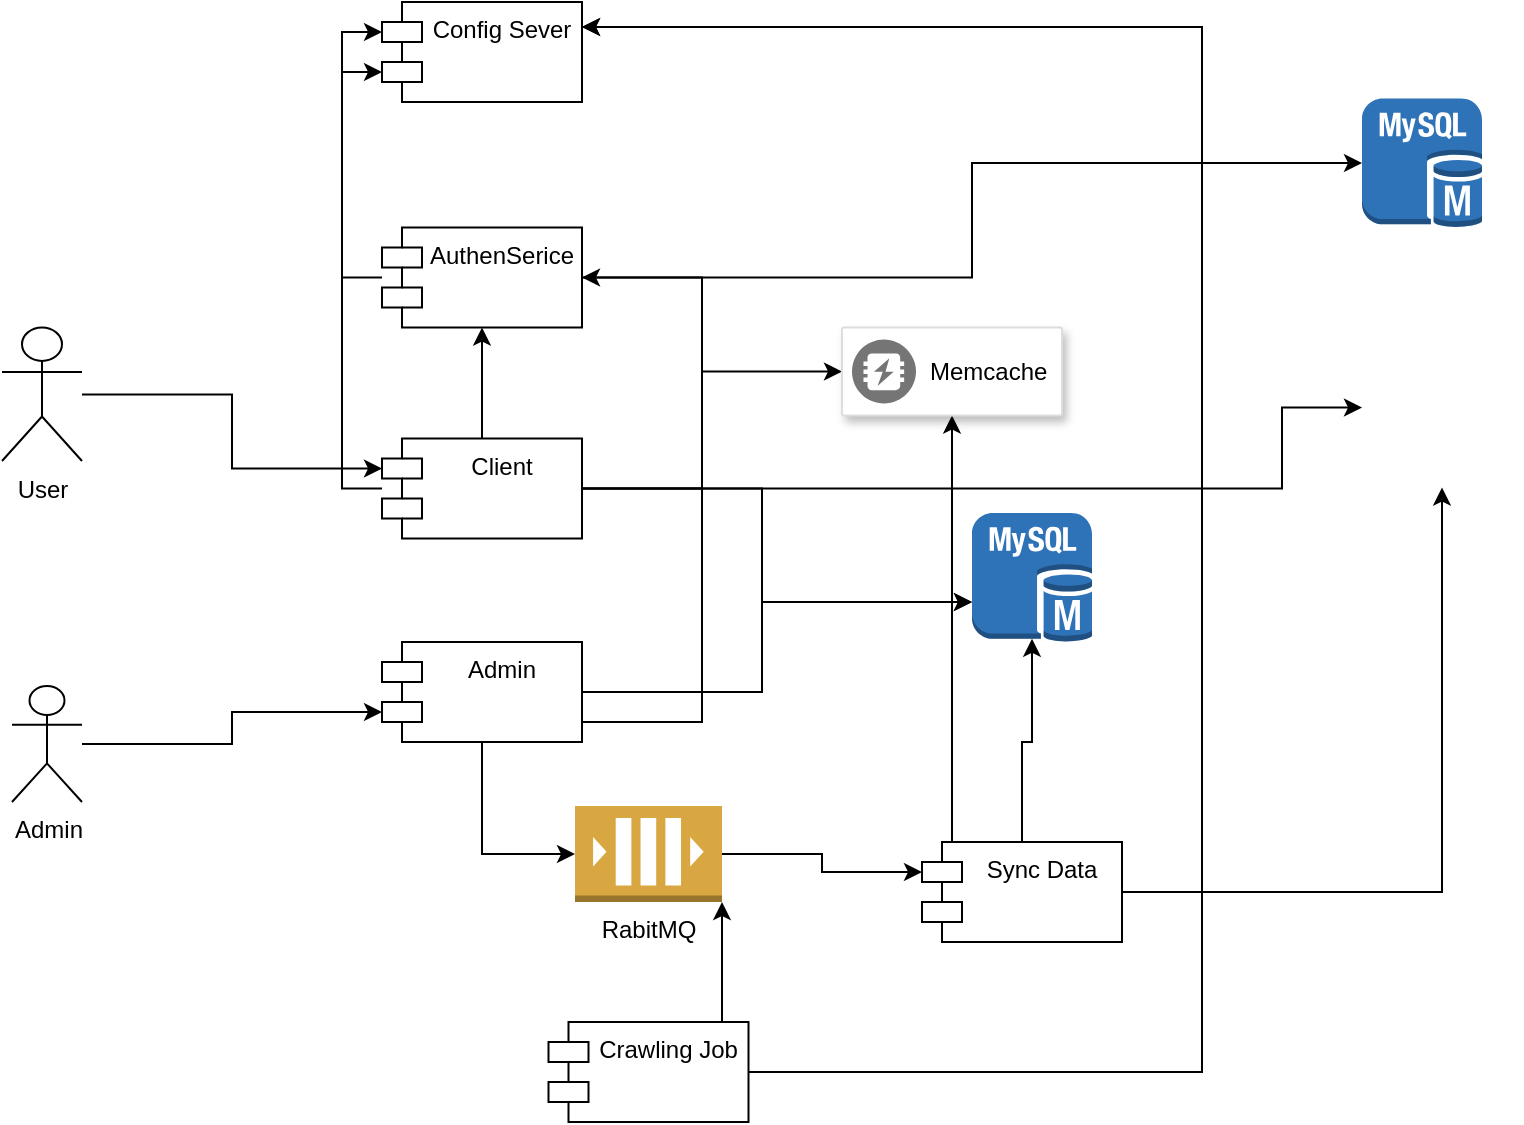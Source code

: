 <mxfile version="14.4.3" type="device" pages="4"><diagram id="RmRP7N2ytLO9zVxJbmmj" name="Process-view"><mxGraphModel dx="2114" dy="1692" grid="1" gridSize="10" guides="1" tooltips="1" connect="1" arrows="1" fold="1" page="1" pageScale="1" pageWidth="850" pageHeight="1100" math="0" shadow="0"><root><mxCell id="0"/><mxCell id="1" parent="0"/><mxCell id="VS02z8JZHbRakkXIuRDj-11" style="edgeStyle=orthogonalEdgeStyle;rounded=0;orthogonalLoop=1;jettySize=auto;html=1;" parent="1" source="VS02z8JZHbRakkXIuRDj-1" target="VS02z8JZHbRakkXIuRDj-4" edge="1"><mxGeometry relative="1" as="geometry"><Array as="points"><mxPoint x="260" y="215"/><mxPoint x="260" y="170"/></Array></mxGeometry></mxCell><mxCell id="VS02z8JZHbRakkXIuRDj-16" style="edgeStyle=orthogonalEdgeStyle;rounded=0;orthogonalLoop=1;jettySize=auto;html=1;entryX=0;entryY=0.5;entryDx=0;entryDy=0;entryPerimeter=0;" parent="1" source="VS02z8JZHbRakkXIuRDj-1" target="VS02z8JZHbRakkXIuRDj-3" edge="1"><mxGeometry relative="1" as="geometry"/></mxCell><mxCell id="VS02z8JZHbRakkXIuRDj-24" style="edgeStyle=orthogonalEdgeStyle;rounded=0;orthogonalLoop=1;jettySize=auto;html=1;entryX=1;entryY=0.5;entryDx=0;entryDy=0;" parent="1" source="VS02z8JZHbRakkXIuRDj-1" target="VS02z8JZHbRakkXIuRDj-6" edge="1"><mxGeometry relative="1" as="geometry"><Array as="points"><mxPoint x="230" y="230"/><mxPoint x="230" y="8"/></Array></mxGeometry></mxCell><mxCell id="VS02z8JZHbRakkXIuRDj-1" value="Admin" style="shape=module;align=left;spacingLeft=20;align=center;verticalAlign=top;" parent="1" vertex="1"><mxGeometry x="70" y="190" width="100" height="50" as="geometry"/></mxCell><mxCell id="VS02z8JZHbRakkXIuRDj-12" style="edgeStyle=orthogonalEdgeStyle;rounded=0;orthogonalLoop=1;jettySize=auto;html=1;" parent="1" source="VS02z8JZHbRakkXIuRDj-2" target="VS02z8JZHbRakkXIuRDj-4" edge="1"><mxGeometry relative="1" as="geometry"><Array as="points"><mxPoint x="260" y="113"/><mxPoint x="260" y="170"/></Array></mxGeometry></mxCell><mxCell id="VS02z8JZHbRakkXIuRDj-20" style="edgeStyle=orthogonalEdgeStyle;rounded=0;orthogonalLoop=1;jettySize=auto;html=1;" parent="1" source="VS02z8JZHbRakkXIuRDj-2" target="VS02z8JZHbRakkXIuRDj-6" edge="1"><mxGeometry relative="1" as="geometry"/></mxCell><mxCell id="VS02z8JZHbRakkXIuRDj-25" style="edgeStyle=orthogonalEdgeStyle;rounded=0;orthogonalLoop=1;jettySize=auto;html=1;entryX=0;entryY=0.5;entryDx=0;entryDy=0;" parent="1" source="VS02z8JZHbRakkXIuRDj-2" target="VS02z8JZHbRakkXIuRDj-8" edge="1"><mxGeometry relative="1" as="geometry"><Array as="points"><mxPoint x="520" y="113"/><mxPoint x="520" y="73"/></Array></mxGeometry></mxCell><mxCell id="Ep2MOAixSoK1ihXWfu43-8" style="edgeStyle=orthogonalEdgeStyle;rounded=0;orthogonalLoop=1;jettySize=auto;html=1;entryX=0;entryY=0;entryDx=0;entryDy=35;entryPerimeter=0;" parent="1" source="VS02z8JZHbRakkXIuRDj-2" target="Ep2MOAixSoK1ihXWfu43-1" edge="1"><mxGeometry relative="1" as="geometry"><Array as="points"><mxPoint x="50" y="113"/><mxPoint x="50" y="-95"/></Array></mxGeometry></mxCell><mxCell id="xPn5DrRx3-YVAVu1W-js-5" style="edgeStyle=orthogonalEdgeStyle;rounded=0;orthogonalLoop=1;jettySize=auto;html=1;entryX=0;entryY=0.5;entryDx=0;entryDy=0;" parent="1" source="VS02z8JZHbRakkXIuRDj-2" target="xPn5DrRx3-YVAVu1W-js-3" edge="1"><mxGeometry relative="1" as="geometry"><Array as="points"><mxPoint x="230" y="113"/><mxPoint x="230" y="55"/></Array></mxGeometry></mxCell><mxCell id="VS02z8JZHbRakkXIuRDj-2" value="Client" style="shape=module;align=left;spacingLeft=20;align=center;verticalAlign=top;" parent="1" vertex="1"><mxGeometry x="70" y="88.25" width="100" height="50" as="geometry"/></mxCell><mxCell id="VS02z8JZHbRakkXIuRDj-14" style="edgeStyle=orthogonalEdgeStyle;rounded=0;orthogonalLoop=1;jettySize=auto;html=1;entryX=0;entryY=0;entryDx=0;entryDy=15;entryPerimeter=0;" parent="1" source="VS02z8JZHbRakkXIuRDj-3" target="VS02z8JZHbRakkXIuRDj-7" edge="1"><mxGeometry relative="1" as="geometry"/></mxCell><mxCell id="VS02z8JZHbRakkXIuRDj-3" value="RabitMQ" style="outlineConnect=0;dashed=0;verticalLabelPosition=bottom;verticalAlign=top;align=center;html=1;shape=mxgraph.aws3.queue;fillColor=#D9A741;gradientColor=none;" parent="1" vertex="1"><mxGeometry x="166.5" y="272" width="73.5" height="48" as="geometry"/></mxCell><mxCell id="VS02z8JZHbRakkXIuRDj-4" value="" style="outlineConnect=0;dashed=0;verticalLabelPosition=bottom;verticalAlign=top;align=center;html=1;shape=mxgraph.aws3.mysql_db_instance;fillColor=#2E73B8;gradientColor=none;" parent="1" vertex="1"><mxGeometry x="365" y="125.5" width="60" height="64.5" as="geometry"/></mxCell><mxCell id="VS02z8JZHbRakkXIuRDj-26" style="edgeStyle=orthogonalEdgeStyle;rounded=0;orthogonalLoop=1;jettySize=auto;html=1;entryX=1;entryY=1;entryDx=0;entryDy=0;entryPerimeter=0;" parent="1" source="VS02z8JZHbRakkXIuRDj-5" target="VS02z8JZHbRakkXIuRDj-3" edge="1"><mxGeometry relative="1" as="geometry"><Array as="points"><mxPoint x="240" y="370"/><mxPoint x="240" y="370"/></Array></mxGeometry></mxCell><mxCell id="Ep2MOAixSoK1ihXWfu43-10" style="edgeStyle=orthogonalEdgeStyle;rounded=0;orthogonalLoop=1;jettySize=auto;html=1;entryX=1;entryY=0.25;entryDx=0;entryDy=0;" parent="1" source="VS02z8JZHbRakkXIuRDj-5" target="Ep2MOAixSoK1ihXWfu43-1" edge="1"><mxGeometry relative="1" as="geometry"><Array as="points"><mxPoint x="480" y="405"/><mxPoint x="480" y="-118"/></Array></mxGeometry></mxCell><mxCell id="VS02z8JZHbRakkXIuRDj-5" value="Crawling Job" style="shape=module;align=left;spacingLeft=20;align=center;verticalAlign=top;" parent="1" vertex="1"><mxGeometry x="153.25" y="380" width="100" height="50" as="geometry"/></mxCell><mxCell id="Ep2MOAixSoK1ihXWfu43-7" style="edgeStyle=orthogonalEdgeStyle;rounded=0;orthogonalLoop=1;jettySize=auto;html=1;entryX=0;entryY=0;entryDx=0;entryDy=15;entryPerimeter=0;" parent="1" source="VS02z8JZHbRakkXIuRDj-6" target="Ep2MOAixSoK1ihXWfu43-1" edge="1"><mxGeometry relative="1" as="geometry"><Array as="points"><mxPoint x="50" y="8"/><mxPoint x="50" y="-115"/></Array></mxGeometry></mxCell><mxCell id="Ep2MOAixSoK1ihXWfu43-11" style="edgeStyle=orthogonalEdgeStyle;rounded=0;orthogonalLoop=1;jettySize=auto;html=1;entryX=0;entryY=0.5;entryDx=0;entryDy=0;entryPerimeter=0;" parent="1" source="VS02z8JZHbRakkXIuRDj-6" target="VS02z8JZHbRakkXIuRDj-9" edge="1"><mxGeometry relative="1" as="geometry"/></mxCell><mxCell id="VS02z8JZHbRakkXIuRDj-6" value="AuthenSerice" style="shape=module;align=left;spacingLeft=20;align=center;verticalAlign=top;" parent="1" vertex="1"><mxGeometry x="70" y="-17.25" width="100" height="50" as="geometry"/></mxCell><mxCell id="VS02z8JZHbRakkXIuRDj-13" style="edgeStyle=orthogonalEdgeStyle;rounded=0;orthogonalLoop=1;jettySize=auto;html=1;" parent="1" source="VS02z8JZHbRakkXIuRDj-7" target="VS02z8JZHbRakkXIuRDj-8" edge="1"><mxGeometry relative="1" as="geometry"/></mxCell><mxCell id="VS02z8JZHbRakkXIuRDj-27" style="edgeStyle=orthogonalEdgeStyle;rounded=0;orthogonalLoop=1;jettySize=auto;html=1;entryX=0.5;entryY=0.975;entryDx=0;entryDy=0;entryPerimeter=0;" parent="1" source="VS02z8JZHbRakkXIuRDj-7" target="VS02z8JZHbRakkXIuRDj-4" edge="1"><mxGeometry relative="1" as="geometry"/></mxCell><mxCell id="Ep2MOAixSoK1ihXWfu43-9" style="edgeStyle=orthogonalEdgeStyle;rounded=0;orthogonalLoop=1;jettySize=auto;html=1;entryX=1;entryY=0.25;entryDx=0;entryDy=0;" parent="1" source="VS02z8JZHbRakkXIuRDj-7" target="Ep2MOAixSoK1ihXWfu43-1" edge="1"><mxGeometry relative="1" as="geometry"><Array as="points"><mxPoint x="480" y="315"/><mxPoint x="480" y="-118"/></Array></mxGeometry></mxCell><mxCell id="xPn5DrRx3-YVAVu1W-js-6" style="edgeStyle=orthogonalEdgeStyle;rounded=0;orthogonalLoop=1;jettySize=auto;html=1;entryX=0.5;entryY=1;entryDx=0;entryDy=0;" parent="1" source="VS02z8JZHbRakkXIuRDj-7" target="xPn5DrRx3-YVAVu1W-js-3" edge="1"><mxGeometry relative="1" as="geometry"><Array as="points"><mxPoint x="355" y="260"/><mxPoint x="355" y="260"/></Array></mxGeometry></mxCell><mxCell id="VS02z8JZHbRakkXIuRDj-7" value="Sync Data" style="shape=module;align=left;spacingLeft=20;align=center;verticalAlign=top;" parent="1" vertex="1"><mxGeometry x="340" y="290" width="100" height="50" as="geometry"/></mxCell><mxCell id="VS02z8JZHbRakkXIuRDj-8" value="" style="shape=image;html=1;verticalAlign=top;verticalLabelPosition=bottom;labelBackgroundColor=#ffffff;imageAspect=0;aspect=fixed;image=https://cdn4.iconfinder.com/data/icons/logos-brands-5/24/elasticsearch-128.png" parent="1" vertex="1"><mxGeometry x="560" y="32.75" width="80" height="80" as="geometry"/></mxCell><mxCell id="VS02z8JZHbRakkXIuRDj-9" value="" style="outlineConnect=0;dashed=0;verticalLabelPosition=bottom;verticalAlign=top;align=center;html=1;shape=mxgraph.aws3.mysql_db_instance;fillColor=#2E73B8;gradientColor=none;" parent="1" vertex="1"><mxGeometry x="560" y="-81.75" width="60" height="64.5" as="geometry"/></mxCell><mxCell id="VS02z8JZHbRakkXIuRDj-30" style="edgeStyle=orthogonalEdgeStyle;rounded=0;orthogonalLoop=1;jettySize=auto;html=1;entryX=0;entryY=0;entryDx=0;entryDy=15;entryPerimeter=0;" parent="1" source="VS02z8JZHbRakkXIuRDj-28" target="VS02z8JZHbRakkXIuRDj-2" edge="1"><mxGeometry relative="1" as="geometry"/></mxCell><mxCell id="VS02z8JZHbRakkXIuRDj-28" value="User" style="shape=umlActor;verticalLabelPosition=bottom;verticalAlign=top;html=1;outlineConnect=0;" parent="1" vertex="1"><mxGeometry x="-120" y="32.75" width="40" height="66.75" as="geometry"/></mxCell><mxCell id="VS02z8JZHbRakkXIuRDj-32" style="edgeStyle=orthogonalEdgeStyle;rounded=0;orthogonalLoop=1;jettySize=auto;html=1;entryX=0;entryY=0;entryDx=0;entryDy=35;entryPerimeter=0;" parent="1" source="VS02z8JZHbRakkXIuRDj-31" target="VS02z8JZHbRakkXIuRDj-1" edge="1"><mxGeometry relative="1" as="geometry"/></mxCell><mxCell id="VS02z8JZHbRakkXIuRDj-31" value="Admin" style="shape=umlActor;verticalLabelPosition=bottom;verticalAlign=top;html=1;outlineConnect=0;" parent="1" vertex="1"><mxGeometry x="-115" y="212" width="35" height="58" as="geometry"/></mxCell><mxCell id="Ep2MOAixSoK1ihXWfu43-1" value="Config Sever" style="shape=module;align=left;spacingLeft=20;align=center;verticalAlign=top;" parent="1" vertex="1"><mxGeometry x="70" y="-130" width="100" height="50" as="geometry"/></mxCell><mxCell id="xPn5DrRx3-YVAVu1W-js-3" value="" style="strokeColor=#dddddd;shadow=1;strokeWidth=1;rounded=1;absoluteArcSize=1;arcSize=2;" parent="1" vertex="1"><mxGeometry x="300" y="32.75" width="110" height="44" as="geometry"/></mxCell><mxCell id="xPn5DrRx3-YVAVu1W-js-4" value="Memcache" style="dashed=0;connectable=0;html=1;fillColor=#757575;strokeColor=none;shape=mxgraph.gcp2.memcache;part=1;labelPosition=right;verticalLabelPosition=middle;align=left;verticalAlign=middle;spacingLeft=5;fontSize=12;" parent="xPn5DrRx3-YVAVu1W-js-3" vertex="1"><mxGeometry y="0.5" width="32" height="32" relative="1" as="geometry"><mxPoint x="5" y="-16" as="offset"/></mxGeometry></mxCell></root></mxGraphModel></diagram><diagram id="r8pEVsedZFmJnhgQD6bD" name="Authen-DB"><mxGraphModel dx="2114" dy="592" grid="1" gridSize="10" guides="1" tooltips="1" connect="1" arrows="1" fold="1" page="1" pageScale="1" pageWidth="850" pageHeight="1100" math="0" shadow="0"><root><mxCell id="tqT-UpFUICckCsAdFuSN-0"/><mxCell id="tqT-UpFUICckCsAdFuSN-1" parent="tqT-UpFUICckCsAdFuSN-0"/><mxCell id="40D0QnLoJKzy-m7J5iay-0" value="User" style="shape=table;startSize=30;container=1;collapsible=1;childLayout=tableLayout;fixedRows=1;rowLines=0;fontStyle=1;align=center;resizeLast=1;" parent="tqT-UpFUICckCsAdFuSN-1" vertex="1"><mxGeometry x="120" y="80" width="180" height="160" as="geometry"/></mxCell><mxCell id="40D0QnLoJKzy-m7J5iay-1" value="" style="shape=partialRectangle;collapsible=0;dropTarget=0;pointerEvents=0;fillColor=none;top=0;left=0;bottom=1;right=0;points=[[0,0.5],[1,0.5]];portConstraint=eastwest;" parent="40D0QnLoJKzy-m7J5iay-0" vertex="1"><mxGeometry y="30" width="180" height="30" as="geometry"/></mxCell><mxCell id="40D0QnLoJKzy-m7J5iay-2" value="PK" style="shape=partialRectangle;connectable=0;fillColor=none;top=0;left=0;bottom=0;right=0;fontStyle=1;overflow=hidden;" parent="40D0QnLoJKzy-m7J5iay-1" vertex="1"><mxGeometry width="30" height="30" as="geometry"/></mxCell><mxCell id="40D0QnLoJKzy-m7J5iay-3" value="uuid" style="shape=partialRectangle;connectable=0;fillColor=none;top=0;left=0;bottom=0;right=0;align=left;spacingLeft=6;fontStyle=5;overflow=hidden;" parent="40D0QnLoJKzy-m7J5iay-1" vertex="1"><mxGeometry x="30" width="150" height="30" as="geometry"/></mxCell><mxCell id="40D0QnLoJKzy-m7J5iay-4" value="" style="shape=partialRectangle;collapsible=0;dropTarget=0;pointerEvents=0;fillColor=none;top=0;left=0;bottom=0;right=0;points=[[0,0.5],[1,0.5]];portConstraint=eastwest;" parent="40D0QnLoJKzy-m7J5iay-0" vertex="1"><mxGeometry y="60" width="180" height="30" as="geometry"/></mxCell><mxCell id="40D0QnLoJKzy-m7J5iay-5" value="" style="shape=partialRectangle;connectable=0;fillColor=none;top=0;left=0;bottom=0;right=0;editable=1;overflow=hidden;" parent="40D0QnLoJKzy-m7J5iay-4" vertex="1"><mxGeometry width="30" height="30" as="geometry"/></mxCell><mxCell id="40D0QnLoJKzy-m7J5iay-6" value="username" style="shape=partialRectangle;connectable=0;fillColor=none;top=0;left=0;bottom=0;right=0;align=left;spacingLeft=6;overflow=hidden;" parent="40D0QnLoJKzy-m7J5iay-4" vertex="1"><mxGeometry x="30" width="150" height="30" as="geometry"/></mxCell><mxCell id="40D0QnLoJKzy-m7J5iay-7" value="" style="shape=partialRectangle;collapsible=0;dropTarget=0;pointerEvents=0;fillColor=none;top=0;left=0;bottom=0;right=0;points=[[0,0.5],[1,0.5]];portConstraint=eastwest;" parent="40D0QnLoJKzy-m7J5iay-0" vertex="1"><mxGeometry y="90" width="180" height="30" as="geometry"/></mxCell><mxCell id="40D0QnLoJKzy-m7J5iay-8" value="" style="shape=partialRectangle;connectable=0;fillColor=none;top=0;left=0;bottom=0;right=0;editable=1;overflow=hidden;" parent="40D0QnLoJKzy-m7J5iay-7" vertex="1"><mxGeometry width="30" height="30" as="geometry"/></mxCell><mxCell id="40D0QnLoJKzy-m7J5iay-9" value="password" style="shape=partialRectangle;connectable=0;fillColor=none;top=0;left=0;bottom=0;right=0;align=left;spacingLeft=6;overflow=hidden;" parent="40D0QnLoJKzy-m7J5iay-7" vertex="1"><mxGeometry x="30" width="150" height="30" as="geometry"/></mxCell><mxCell id="40D0QnLoJKzy-m7J5iay-10" value="" style="shape=partialRectangle;collapsible=0;dropTarget=0;pointerEvents=0;fillColor=none;top=0;left=0;bottom=0;right=0;points=[[0,0.5],[1,0.5]];portConstraint=eastwest;" parent="40D0QnLoJKzy-m7J5iay-0" vertex="1"><mxGeometry y="120" width="180" height="30" as="geometry"/></mxCell><mxCell id="40D0QnLoJKzy-m7J5iay-11" value="" style="shape=partialRectangle;connectable=0;fillColor=none;top=0;left=0;bottom=0;right=0;editable=1;overflow=hidden;" parent="40D0QnLoJKzy-m7J5iay-10" vertex="1"><mxGeometry width="30" height="30" as="geometry"/></mxCell><mxCell id="40D0QnLoJKzy-m7J5iay-12" value="" style="shape=partialRectangle;connectable=0;fillColor=none;top=0;left=0;bottom=0;right=0;align=left;spacingLeft=6;overflow=hidden;" parent="40D0QnLoJKzy-m7J5iay-10" vertex="1"><mxGeometry x="30" width="150" height="30" as="geometry"/></mxCell><mxCell id="40D0QnLoJKzy-m7J5iay-13" value="Roles" style="shape=table;startSize=30;container=1;collapsible=1;childLayout=tableLayout;fixedRows=1;rowLines=0;fontStyle=1;align=center;resizeLast=1;" parent="tqT-UpFUICckCsAdFuSN-1" vertex="1"><mxGeometry x="440" y="80" width="180" height="160" as="geometry"/></mxCell><mxCell id="40D0QnLoJKzy-m7J5iay-14" value="" style="shape=partialRectangle;collapsible=0;dropTarget=0;pointerEvents=0;fillColor=none;top=0;left=0;bottom=1;right=0;points=[[0,0.5],[1,0.5]];portConstraint=eastwest;" parent="40D0QnLoJKzy-m7J5iay-13" vertex="1"><mxGeometry y="30" width="180" height="30" as="geometry"/></mxCell><mxCell id="40D0QnLoJKzy-m7J5iay-15" value="PK" style="shape=partialRectangle;connectable=0;fillColor=none;top=0;left=0;bottom=0;right=0;fontStyle=1;overflow=hidden;" parent="40D0QnLoJKzy-m7J5iay-14" vertex="1"><mxGeometry width="30" height="30" as="geometry"/></mxCell><mxCell id="40D0QnLoJKzy-m7J5iay-16" value="uuid" style="shape=partialRectangle;connectable=0;fillColor=none;top=0;left=0;bottom=0;right=0;align=left;spacingLeft=6;fontStyle=5;overflow=hidden;" parent="40D0QnLoJKzy-m7J5iay-14" vertex="1"><mxGeometry x="30" width="150" height="30" as="geometry"/></mxCell><mxCell id="40D0QnLoJKzy-m7J5iay-17" value="" style="shape=partialRectangle;collapsible=0;dropTarget=0;pointerEvents=0;fillColor=none;top=0;left=0;bottom=0;right=0;points=[[0,0.5],[1,0.5]];portConstraint=eastwest;" parent="40D0QnLoJKzy-m7J5iay-13" vertex="1"><mxGeometry y="60" width="180" height="30" as="geometry"/></mxCell><mxCell id="40D0QnLoJKzy-m7J5iay-18" value="" style="shape=partialRectangle;connectable=0;fillColor=none;top=0;left=0;bottom=0;right=0;editable=1;overflow=hidden;" parent="40D0QnLoJKzy-m7J5iay-17" vertex="1"><mxGeometry width="30" height="30" as="geometry"/></mxCell><mxCell id="40D0QnLoJKzy-m7J5iay-19" value="role" style="shape=partialRectangle;connectable=0;fillColor=none;top=0;left=0;bottom=0;right=0;align=left;spacingLeft=6;overflow=hidden;" parent="40D0QnLoJKzy-m7J5iay-17" vertex="1"><mxGeometry x="30" width="150" height="30" as="geometry"/></mxCell><mxCell id="40D0QnLoJKzy-m7J5iay-20" value="" style="shape=partialRectangle;collapsible=0;dropTarget=0;pointerEvents=0;fillColor=none;top=0;left=0;bottom=0;right=0;points=[[0,0.5],[1,0.5]];portConstraint=eastwest;" parent="40D0QnLoJKzy-m7J5iay-13" vertex="1"><mxGeometry y="90" width="180" height="30" as="geometry"/></mxCell><mxCell id="40D0QnLoJKzy-m7J5iay-21" value="" style="shape=partialRectangle;connectable=0;fillColor=none;top=0;left=0;bottom=0;right=0;editable=1;overflow=hidden;" parent="40D0QnLoJKzy-m7J5iay-20" vertex="1"><mxGeometry width="30" height="30" as="geometry"/></mxCell><mxCell id="40D0QnLoJKzy-m7J5iay-22" value="parent" style="shape=partialRectangle;connectable=0;fillColor=none;top=0;left=0;bottom=0;right=0;align=left;spacingLeft=6;overflow=hidden;" parent="40D0QnLoJKzy-m7J5iay-20" vertex="1"><mxGeometry x="30" width="150" height="30" as="geometry"/></mxCell><mxCell id="40D0QnLoJKzy-m7J5iay-23" value="" style="shape=partialRectangle;collapsible=0;dropTarget=0;pointerEvents=0;fillColor=none;top=0;left=0;bottom=0;right=0;points=[[0,0.5],[1,0.5]];portConstraint=eastwest;" parent="40D0QnLoJKzy-m7J5iay-13" vertex="1"><mxGeometry y="120" width="180" height="30" as="geometry"/></mxCell><mxCell id="40D0QnLoJKzy-m7J5iay-24" value="" style="shape=partialRectangle;connectable=0;fillColor=none;top=0;left=0;bottom=0;right=0;editable=1;overflow=hidden;" parent="40D0QnLoJKzy-m7J5iay-23" vertex="1"><mxGeometry width="30" height="30" as="geometry"/></mxCell><mxCell id="40D0QnLoJKzy-m7J5iay-25" value="" style="shape=partialRectangle;connectable=0;fillColor=none;top=0;left=0;bottom=0;right=0;align=left;spacingLeft=6;overflow=hidden;" parent="40D0QnLoJKzy-m7J5iay-23" vertex="1"><mxGeometry x="30" width="150" height="30" as="geometry"/></mxCell><mxCell id="40D0QnLoJKzy-m7J5iay-29" value="user_roles" style="shape=table;startSize=30;container=1;collapsible=1;childLayout=tableLayout;fixedRows=1;rowLines=0;fontStyle=1;align=center;resizeLast=1;" parent="tqT-UpFUICckCsAdFuSN-1" vertex="1"><mxGeometry x="280" y="320" width="180" height="160" as="geometry"/></mxCell><mxCell id="40D0QnLoJKzy-m7J5iay-30" value="" style="shape=partialRectangle;collapsible=0;dropTarget=0;pointerEvents=0;fillColor=none;top=0;left=0;bottom=1;right=0;points=[[0,0.5],[1,0.5]];portConstraint=eastwest;" parent="40D0QnLoJKzy-m7J5iay-29" vertex="1"><mxGeometry y="30" width="180" height="30" as="geometry"/></mxCell><mxCell id="40D0QnLoJKzy-m7J5iay-31" value="PK" style="shape=partialRectangle;connectable=0;fillColor=none;top=0;left=0;bottom=0;right=0;fontStyle=1;overflow=hidden;" parent="40D0QnLoJKzy-m7J5iay-30" vertex="1"><mxGeometry width="30" height="30" as="geometry"/></mxCell><mxCell id="40D0QnLoJKzy-m7J5iay-32" value="uuid" style="shape=partialRectangle;connectable=0;fillColor=none;top=0;left=0;bottom=0;right=0;align=left;spacingLeft=6;fontStyle=5;overflow=hidden;" parent="40D0QnLoJKzy-m7J5iay-30" vertex="1"><mxGeometry x="30" width="150" height="30" as="geometry"/></mxCell><mxCell id="40D0QnLoJKzy-m7J5iay-33" value="" style="shape=partialRectangle;collapsible=0;dropTarget=0;pointerEvents=0;fillColor=none;top=0;left=0;bottom=0;right=0;points=[[0,0.5],[1,0.5]];portConstraint=eastwest;" parent="40D0QnLoJKzy-m7J5iay-29" vertex="1"><mxGeometry y="60" width="180" height="30" as="geometry"/></mxCell><mxCell id="40D0QnLoJKzy-m7J5iay-34" value="" style="shape=partialRectangle;connectable=0;fillColor=none;top=0;left=0;bottom=0;right=0;editable=1;overflow=hidden;" parent="40D0QnLoJKzy-m7J5iay-33" vertex="1"><mxGeometry width="30" height="30" as="geometry"/></mxCell><mxCell id="40D0QnLoJKzy-m7J5iay-35" value="user_id" style="shape=partialRectangle;connectable=0;fillColor=none;top=0;left=0;bottom=0;right=0;align=left;spacingLeft=6;overflow=hidden;" parent="40D0QnLoJKzy-m7J5iay-33" vertex="1"><mxGeometry x="30" width="150" height="30" as="geometry"/></mxCell><mxCell id="40D0QnLoJKzy-m7J5iay-36" value="" style="shape=partialRectangle;collapsible=0;dropTarget=0;pointerEvents=0;fillColor=none;top=0;left=0;bottom=0;right=0;points=[[0,0.5],[1,0.5]];portConstraint=eastwest;" parent="40D0QnLoJKzy-m7J5iay-29" vertex="1"><mxGeometry y="90" width="180" height="30" as="geometry"/></mxCell><mxCell id="40D0QnLoJKzy-m7J5iay-37" value="" style="shape=partialRectangle;connectable=0;fillColor=none;top=0;left=0;bottom=0;right=0;editable=1;overflow=hidden;" parent="40D0QnLoJKzy-m7J5iay-36" vertex="1"><mxGeometry width="30" height="30" as="geometry"/></mxCell><mxCell id="40D0QnLoJKzy-m7J5iay-38" value="role_id" style="shape=partialRectangle;connectable=0;fillColor=none;top=0;left=0;bottom=0;right=0;align=left;spacingLeft=6;overflow=hidden;" parent="40D0QnLoJKzy-m7J5iay-36" vertex="1"><mxGeometry x="30" width="150" height="30" as="geometry"/></mxCell><mxCell id="40D0QnLoJKzy-m7J5iay-39" value="" style="shape=partialRectangle;collapsible=0;dropTarget=0;pointerEvents=0;fillColor=none;top=0;left=0;bottom=0;right=0;points=[[0,0.5],[1,0.5]];portConstraint=eastwest;" parent="40D0QnLoJKzy-m7J5iay-29" vertex="1"><mxGeometry y="120" width="180" height="30" as="geometry"/></mxCell><mxCell id="40D0QnLoJKzy-m7J5iay-40" value="" style="shape=partialRectangle;connectable=0;fillColor=none;top=0;left=0;bottom=0;right=0;editable=1;overflow=hidden;" parent="40D0QnLoJKzy-m7J5iay-39" vertex="1"><mxGeometry width="30" height="30" as="geometry"/></mxCell><mxCell id="40D0QnLoJKzy-m7J5iay-41" value="" style="shape=partialRectangle;connectable=0;fillColor=none;top=0;left=0;bottom=0;right=0;align=left;spacingLeft=6;overflow=hidden;" parent="40D0QnLoJKzy-m7J5iay-39" vertex="1"><mxGeometry x="30" width="150" height="30" as="geometry"/></mxCell><mxCell id="O_gFngIrhsG-fPvFioSE-0" value="Services" style="shape=table;startSize=30;container=1;collapsible=1;childLayout=tableLayout;fixedRows=1;rowLines=0;fontStyle=1;align=center;resizeLast=1;" parent="tqT-UpFUICckCsAdFuSN-1" vertex="1"><mxGeometry x="-180" y="80" width="180" height="160" as="geometry"/></mxCell><mxCell id="O_gFngIrhsG-fPvFioSE-1" value="" style="shape=partialRectangle;collapsible=0;dropTarget=0;pointerEvents=0;fillColor=none;top=0;left=0;bottom=1;right=0;points=[[0,0.5],[1,0.5]];portConstraint=eastwest;" parent="O_gFngIrhsG-fPvFioSE-0" vertex="1"><mxGeometry y="30" width="180" height="30" as="geometry"/></mxCell><mxCell id="O_gFngIrhsG-fPvFioSE-2" value="PK" style="shape=partialRectangle;connectable=0;fillColor=none;top=0;left=0;bottom=0;right=0;fontStyle=1;overflow=hidden;" parent="O_gFngIrhsG-fPvFioSE-1" vertex="1"><mxGeometry width="30" height="30" as="geometry"/></mxCell><mxCell id="O_gFngIrhsG-fPvFioSE-3" value="uuid" style="shape=partialRectangle;connectable=0;fillColor=none;top=0;left=0;bottom=0;right=0;align=left;spacingLeft=6;fontStyle=5;overflow=hidden;" parent="O_gFngIrhsG-fPvFioSE-1" vertex="1"><mxGeometry x="30" width="150" height="30" as="geometry"/></mxCell><mxCell id="O_gFngIrhsG-fPvFioSE-4" value="" style="shape=partialRectangle;collapsible=0;dropTarget=0;pointerEvents=0;fillColor=none;top=0;left=0;bottom=0;right=0;points=[[0,0.5],[1,0.5]];portConstraint=eastwest;" parent="O_gFngIrhsG-fPvFioSE-0" vertex="1"><mxGeometry y="60" width="180" height="30" as="geometry"/></mxCell><mxCell id="O_gFngIrhsG-fPvFioSE-5" value="" style="shape=partialRectangle;connectable=0;fillColor=none;top=0;left=0;bottom=0;right=0;editable=1;overflow=hidden;" parent="O_gFngIrhsG-fPvFioSE-4" vertex="1"><mxGeometry width="30" height="30" as="geometry"/></mxCell><mxCell id="O_gFngIrhsG-fPvFioSE-6" value="name" style="shape=partialRectangle;connectable=0;fillColor=none;top=0;left=0;bottom=0;right=0;align=left;spacingLeft=6;overflow=hidden;" parent="O_gFngIrhsG-fPvFioSE-4" vertex="1"><mxGeometry x="30" width="150" height="30" as="geometry"/></mxCell><mxCell id="O_gFngIrhsG-fPvFioSE-7" value="" style="shape=partialRectangle;collapsible=0;dropTarget=0;pointerEvents=0;fillColor=none;top=0;left=0;bottom=0;right=0;points=[[0,0.5],[1,0.5]];portConstraint=eastwest;" parent="O_gFngIrhsG-fPvFioSE-0" vertex="1"><mxGeometry y="90" width="180" height="30" as="geometry"/></mxCell><mxCell id="O_gFngIrhsG-fPvFioSE-8" value="" style="shape=partialRectangle;connectable=0;fillColor=none;top=0;left=0;bottom=0;right=0;editable=1;overflow=hidden;" parent="O_gFngIrhsG-fPvFioSE-7" vertex="1"><mxGeometry width="30" height="30" as="geometry"/></mxCell><mxCell id="O_gFngIrhsG-fPvFioSE-9" value="key" style="shape=partialRectangle;connectable=0;fillColor=none;top=0;left=0;bottom=0;right=0;align=left;spacingLeft=6;overflow=hidden;" parent="O_gFngIrhsG-fPvFioSE-7" vertex="1"><mxGeometry x="30" width="150" height="30" as="geometry"/></mxCell><mxCell id="O_gFngIrhsG-fPvFioSE-10" value="" style="shape=partialRectangle;collapsible=0;dropTarget=0;pointerEvents=0;fillColor=none;top=0;left=0;bottom=0;right=0;points=[[0,0.5],[1,0.5]];portConstraint=eastwest;" parent="O_gFngIrhsG-fPvFioSE-0" vertex="1"><mxGeometry y="120" width="180" height="30" as="geometry"/></mxCell><mxCell id="O_gFngIrhsG-fPvFioSE-11" value="" style="shape=partialRectangle;connectable=0;fillColor=none;top=0;left=0;bottom=0;right=0;editable=1;overflow=hidden;" parent="O_gFngIrhsG-fPvFioSE-10" vertex="1"><mxGeometry width="30" height="30" as="geometry"/></mxCell><mxCell id="O_gFngIrhsG-fPvFioSE-12" value="info" style="shape=partialRectangle;connectable=0;fillColor=none;top=0;left=0;bottom=0;right=0;align=left;spacingLeft=6;overflow=hidden;" parent="O_gFngIrhsG-fPvFioSE-10" vertex="1"><mxGeometry x="30" width="150" height="30" as="geometry"/></mxCell><mxCell id="O_gFngIrhsG-fPvFioSE-13" value="" style="edgeStyle=orthogonalEdgeStyle;fontSize=12;html=1;endArrow=ERmany;startArrow=ERmany;entryX=0.5;entryY=1;entryDx=0;entryDy=0;exitX=0.5;exitY=1;exitDx=0;exitDy=0;" parent="tqT-UpFUICckCsAdFuSN-1" source="40D0QnLoJKzy-m7J5iay-0" target="40D0QnLoJKzy-m7J5iay-13" edge="1"><mxGeometry width="100" height="100" relative="1" as="geometry"><mxPoint x="200" y="310" as="sourcePoint"/><mxPoint x="390" y="350" as="targetPoint"/><Array as="points"><mxPoint x="210" y="320"/><mxPoint x="530" y="320"/></Array></mxGeometry></mxCell><mxCell id="O_gFngIrhsG-fPvFioSE-17" value="" style="edgeStyle=elbowEdgeStyle;fontSize=12;html=1;endArrow=ERmany;startArrow=ERmany;exitX=0.5;exitY=1;exitDx=0;exitDy=0;elbow=vertical;entryX=0.25;entryY=1;entryDx=0;entryDy=0;" parent="tqT-UpFUICckCsAdFuSN-1" source="O_gFngIrhsG-fPvFioSE-0" target="40D0QnLoJKzy-m7J5iay-0" edge="1"><mxGeometry width="100" height="100" relative="1" as="geometry"><mxPoint x="290" y="450" as="sourcePoint"/><mxPoint x="390" y="350" as="targetPoint"/><Array as="points"><mxPoint x="30" y="320"/></Array></mxGeometry></mxCell><mxCell id="O_gFngIrhsG-fPvFioSE-18" value="users_sevices" style="shape=table;startSize=30;container=1;collapsible=1;childLayout=tableLayout;fixedRows=1;rowLines=0;fontStyle=1;align=center;resizeLast=1;" parent="tqT-UpFUICckCsAdFuSN-1" vertex="1"><mxGeometry x="-50" y="320" width="180" height="160" as="geometry"/></mxCell><mxCell id="O_gFngIrhsG-fPvFioSE-19" value="" style="shape=partialRectangle;collapsible=0;dropTarget=0;pointerEvents=0;fillColor=none;top=0;left=0;bottom=1;right=0;points=[[0,0.5],[1,0.5]];portConstraint=eastwest;" parent="O_gFngIrhsG-fPvFioSE-18" vertex="1"><mxGeometry y="30" width="180" height="30" as="geometry"/></mxCell><mxCell id="O_gFngIrhsG-fPvFioSE-20" value="PK" style="shape=partialRectangle;connectable=0;fillColor=none;top=0;left=0;bottom=0;right=0;fontStyle=1;overflow=hidden;" parent="O_gFngIrhsG-fPvFioSE-19" vertex="1"><mxGeometry width="30" height="30" as="geometry"/></mxCell><mxCell id="O_gFngIrhsG-fPvFioSE-21" value="uuid" style="shape=partialRectangle;connectable=0;fillColor=none;top=0;left=0;bottom=0;right=0;align=left;spacingLeft=6;fontStyle=5;overflow=hidden;" parent="O_gFngIrhsG-fPvFioSE-19" vertex="1"><mxGeometry x="30" width="150" height="30" as="geometry"/></mxCell><mxCell id="O_gFngIrhsG-fPvFioSE-22" value="" style="shape=partialRectangle;collapsible=0;dropTarget=0;pointerEvents=0;fillColor=none;top=0;left=0;bottom=0;right=0;points=[[0,0.5],[1,0.5]];portConstraint=eastwest;" parent="O_gFngIrhsG-fPvFioSE-18" vertex="1"><mxGeometry y="60" width="180" height="30" as="geometry"/></mxCell><mxCell id="O_gFngIrhsG-fPvFioSE-23" value="" style="shape=partialRectangle;connectable=0;fillColor=none;top=0;left=0;bottom=0;right=0;editable=1;overflow=hidden;" parent="O_gFngIrhsG-fPvFioSE-22" vertex="1"><mxGeometry width="30" height="30" as="geometry"/></mxCell><mxCell id="O_gFngIrhsG-fPvFioSE-24" value="user_id" style="shape=partialRectangle;connectable=0;fillColor=none;top=0;left=0;bottom=0;right=0;align=left;spacingLeft=6;overflow=hidden;" parent="O_gFngIrhsG-fPvFioSE-22" vertex="1"><mxGeometry x="30" width="150" height="30" as="geometry"/></mxCell><mxCell id="O_gFngIrhsG-fPvFioSE-25" value="" style="shape=partialRectangle;collapsible=0;dropTarget=0;pointerEvents=0;fillColor=none;top=0;left=0;bottom=0;right=0;points=[[0,0.5],[1,0.5]];portConstraint=eastwest;" parent="O_gFngIrhsG-fPvFioSE-18" vertex="1"><mxGeometry y="90" width="180" height="30" as="geometry"/></mxCell><mxCell id="O_gFngIrhsG-fPvFioSE-26" value="" style="shape=partialRectangle;connectable=0;fillColor=none;top=0;left=0;bottom=0;right=0;editable=1;overflow=hidden;" parent="O_gFngIrhsG-fPvFioSE-25" vertex="1"><mxGeometry width="30" height="30" as="geometry"/></mxCell><mxCell id="O_gFngIrhsG-fPvFioSE-27" value="service_id" style="shape=partialRectangle;connectable=0;fillColor=none;top=0;left=0;bottom=0;right=0;align=left;spacingLeft=6;overflow=hidden;" parent="O_gFngIrhsG-fPvFioSE-25" vertex="1"><mxGeometry x="30" width="150" height="30" as="geometry"/></mxCell><mxCell id="O_gFngIrhsG-fPvFioSE-28" value="" style="shape=partialRectangle;collapsible=0;dropTarget=0;pointerEvents=0;fillColor=none;top=0;left=0;bottom=0;right=0;points=[[0,0.5],[1,0.5]];portConstraint=eastwest;" parent="O_gFngIrhsG-fPvFioSE-18" vertex="1"><mxGeometry y="120" width="180" height="30" as="geometry"/></mxCell><mxCell id="O_gFngIrhsG-fPvFioSE-29" value="" style="shape=partialRectangle;connectable=0;fillColor=none;top=0;left=0;bottom=0;right=0;editable=1;overflow=hidden;" parent="O_gFngIrhsG-fPvFioSE-28" vertex="1"><mxGeometry width="30" height="30" as="geometry"/></mxCell><mxCell id="O_gFngIrhsG-fPvFioSE-30" value="" style="shape=partialRectangle;connectable=0;fillColor=none;top=0;left=0;bottom=0;right=0;align=left;spacingLeft=6;overflow=hidden;" parent="O_gFngIrhsG-fPvFioSE-28" vertex="1"><mxGeometry x="30" width="150" height="30" as="geometry"/></mxCell></root></mxGraphModel></diagram><diagram id="3RxXVsO_GDLLhsncSsQG" name="Client-DB"><mxGraphModel dx="1264" dy="1692" grid="1" gridSize="10" guides="1" tooltips="1" connect="1" arrows="1" fold="1" page="1" pageScale="1" pageWidth="850" pageHeight="1100" math="0" shadow="0"><root><mxCell id="JtH745TeKt4fzk6yN-NX-0"/><mxCell id="JtH745TeKt4fzk6yN-NX-1" parent="JtH745TeKt4fzk6yN-NX-0"/><mxCell id="uTX6FM4GmeC2hYjcCKmm-0" value="users_session" style="shape=table;startSize=30;container=1;collapsible=1;childLayout=tableLayout;fixedRows=1;rowLines=0;fontStyle=1;align=center;resizeLast=1;" parent="JtH745TeKt4fzk6yN-NX-1" vertex="1"><mxGeometry x="120" y="50" width="180" height="190" as="geometry"/></mxCell><mxCell id="uTX6FM4GmeC2hYjcCKmm-1" value="" style="shape=partialRectangle;collapsible=0;dropTarget=0;pointerEvents=0;fillColor=none;top=0;left=0;bottom=1;right=0;points=[[0,0.5],[1,0.5]];portConstraint=eastwest;" parent="uTX6FM4GmeC2hYjcCKmm-0" vertex="1"><mxGeometry y="30" width="180" height="30" as="geometry"/></mxCell><mxCell id="uTX6FM4GmeC2hYjcCKmm-2" value="PK" style="shape=partialRectangle;connectable=0;fillColor=none;top=0;left=0;bottom=0;right=0;fontStyle=1;overflow=hidden;" parent="uTX6FM4GmeC2hYjcCKmm-1" vertex="1"><mxGeometry width="30" height="30" as="geometry"/></mxCell><mxCell id="uTX6FM4GmeC2hYjcCKmm-3" value="id" style="shape=partialRectangle;connectable=0;fillColor=none;top=0;left=0;bottom=0;right=0;align=left;spacingLeft=6;fontStyle=5;overflow=hidden;" parent="uTX6FM4GmeC2hYjcCKmm-1" vertex="1"><mxGeometry x="30" width="150" height="30" as="geometry"/></mxCell><mxCell id="uTX6FM4GmeC2hYjcCKmm-4" value="" style="shape=partialRectangle;collapsible=0;dropTarget=0;pointerEvents=0;fillColor=none;top=0;left=0;bottom=0;right=0;points=[[0,0.5],[1,0.5]];portConstraint=eastwest;" parent="uTX6FM4GmeC2hYjcCKmm-0" vertex="1"><mxGeometry y="60" width="180" height="30" as="geometry"/></mxCell><mxCell id="uTX6FM4GmeC2hYjcCKmm-5" value="" style="shape=partialRectangle;connectable=0;fillColor=none;top=0;left=0;bottom=0;right=0;editable=1;overflow=hidden;" parent="uTX6FM4GmeC2hYjcCKmm-4" vertex="1"><mxGeometry width="30" height="30" as="geometry"/></mxCell><mxCell id="uTX6FM4GmeC2hYjcCKmm-6" value="user_id_ref" style="shape=partialRectangle;connectable=0;fillColor=none;top=0;left=0;bottom=0;right=0;align=left;spacingLeft=6;overflow=hidden;" parent="uTX6FM4GmeC2hYjcCKmm-4" vertex="1"><mxGeometry x="30" width="150" height="30" as="geometry"/></mxCell><mxCell id="uTX6FM4GmeC2hYjcCKmm-7" value="" style="shape=partialRectangle;collapsible=0;dropTarget=0;pointerEvents=0;fillColor=none;top=0;left=0;bottom=0;right=0;points=[[0,0.5],[1,0.5]];portConstraint=eastwest;" parent="uTX6FM4GmeC2hYjcCKmm-0" vertex="1"><mxGeometry y="90" width="180" height="30" as="geometry"/></mxCell><mxCell id="uTX6FM4GmeC2hYjcCKmm-8" value="" style="shape=partialRectangle;connectable=0;fillColor=none;top=0;left=0;bottom=0;right=0;editable=1;overflow=hidden;" parent="uTX6FM4GmeC2hYjcCKmm-7" vertex="1"><mxGeometry width="30" height="30" as="geometry"/></mxCell><mxCell id="uTX6FM4GmeC2hYjcCKmm-9" value="action" style="shape=partialRectangle;connectable=0;fillColor=none;top=0;left=0;bottom=0;right=0;align=left;spacingLeft=6;overflow=hidden;" parent="uTX6FM4GmeC2hYjcCKmm-7" vertex="1"><mxGeometry x="30" width="150" height="30" as="geometry"/></mxCell><mxCell id="uTX6FM4GmeC2hYjcCKmm-10" value="" style="shape=partialRectangle;collapsible=0;dropTarget=0;pointerEvents=0;fillColor=none;top=0;left=0;bottom=0;right=0;points=[[0,0.5],[1,0.5]];portConstraint=eastwest;" parent="uTX6FM4GmeC2hYjcCKmm-0" vertex="1"><mxGeometry y="120" width="180" height="30" as="geometry"/></mxCell><mxCell id="uTX6FM4GmeC2hYjcCKmm-11" value="" style="shape=partialRectangle;connectable=0;fillColor=none;top=0;left=0;bottom=0;right=0;editable=1;overflow=hidden;" parent="uTX6FM4GmeC2hYjcCKmm-10" vertex="1"><mxGeometry width="30" height="30" as="geometry"/></mxCell><mxCell id="uTX6FM4GmeC2hYjcCKmm-12" value="json_tracking" style="shape=partialRectangle;connectable=0;fillColor=none;top=0;left=0;bottom=0;right=0;align=left;spacingLeft=6;overflow=hidden;" parent="uTX6FM4GmeC2hYjcCKmm-10" vertex="1"><mxGeometry x="30" width="150" height="30" as="geometry"/></mxCell><mxCell id="Q57hFImjY_7VsoEKTEkR-40" style="shape=partialRectangle;collapsible=0;dropTarget=0;pointerEvents=0;fillColor=none;top=0;left=0;bottom=0;right=0;points=[[0,0.5],[1,0.5]];portConstraint=eastwest;" parent="uTX6FM4GmeC2hYjcCKmm-0" vertex="1"><mxGeometry y="150" width="180" height="30" as="geometry"/></mxCell><mxCell id="Q57hFImjY_7VsoEKTEkR-41" style="shape=partialRectangle;connectable=0;fillColor=none;top=0;left=0;bottom=0;right=0;editable=1;overflow=hidden;" parent="Q57hFImjY_7VsoEKTEkR-40" vertex="1"><mxGeometry width="30" height="30" as="geometry"/></mxCell><mxCell id="Q57hFImjY_7VsoEKTEkR-42" value="article_extra_data" style="shape=partialRectangle;connectable=0;fillColor=none;top=0;left=0;bottom=0;right=0;align=left;spacingLeft=6;overflow=hidden;" parent="Q57hFImjY_7VsoEKTEkR-40" vertex="1"><mxGeometry x="30" width="150" height="30" as="geometry"/></mxCell><mxCell id="VIhVyhd5jLdCM3gCS2Bc-0" value="articles" style="shape=table;startSize=30;container=1;collapsible=1;childLayout=tableLayout;fixedRows=1;rowLines=0;fontStyle=1;align=center;resizeLast=1;" parent="JtH745TeKt4fzk6yN-NX-1" vertex="1"><mxGeometry x="400" y="80" width="180" height="160" as="geometry"/></mxCell><mxCell id="VIhVyhd5jLdCM3gCS2Bc-1" value="" style="shape=partialRectangle;collapsible=0;dropTarget=0;pointerEvents=0;fillColor=none;top=0;left=0;bottom=1;right=0;points=[[0,0.5],[1,0.5]];portConstraint=eastwest;" parent="VIhVyhd5jLdCM3gCS2Bc-0" vertex="1"><mxGeometry y="30" width="180" height="30" as="geometry"/></mxCell><mxCell id="VIhVyhd5jLdCM3gCS2Bc-2" value="PK" style="shape=partialRectangle;connectable=0;fillColor=none;top=0;left=0;bottom=0;right=0;fontStyle=1;overflow=hidden;" parent="VIhVyhd5jLdCM3gCS2Bc-1" vertex="1"><mxGeometry width="30" height="30" as="geometry"/></mxCell><mxCell id="VIhVyhd5jLdCM3gCS2Bc-3" value="uuid" style="shape=partialRectangle;connectable=0;fillColor=none;top=0;left=0;bottom=0;right=0;align=left;spacingLeft=6;fontStyle=5;overflow=hidden;" parent="VIhVyhd5jLdCM3gCS2Bc-1" vertex="1"><mxGeometry x="30" width="150" height="30" as="geometry"/></mxCell><mxCell id="VIhVyhd5jLdCM3gCS2Bc-4" value="" style="shape=partialRectangle;collapsible=0;dropTarget=0;pointerEvents=0;fillColor=none;top=0;left=0;bottom=0;right=0;points=[[0,0.5],[1,0.5]];portConstraint=eastwest;" parent="VIhVyhd5jLdCM3gCS2Bc-0" vertex="1"><mxGeometry y="60" width="180" height="30" as="geometry"/></mxCell><mxCell id="VIhVyhd5jLdCM3gCS2Bc-5" value="" style="shape=partialRectangle;connectable=0;fillColor=none;top=0;left=0;bottom=0;right=0;editable=1;overflow=hidden;" parent="VIhVyhd5jLdCM3gCS2Bc-4" vertex="1"><mxGeometry width="30" height="30" as="geometry"/></mxCell><mxCell id="VIhVyhd5jLdCM3gCS2Bc-6" value="html_dir" style="shape=partialRectangle;connectable=0;fillColor=none;top=0;left=0;bottom=0;right=0;align=left;spacingLeft=6;overflow=hidden;" parent="VIhVyhd5jLdCM3gCS2Bc-4" vertex="1"><mxGeometry x="30" width="150" height="30" as="geometry"/></mxCell><mxCell id="VIhVyhd5jLdCM3gCS2Bc-7" value="" style="shape=partialRectangle;collapsible=0;dropTarget=0;pointerEvents=0;fillColor=none;top=0;left=0;bottom=0;right=0;points=[[0,0.5],[1,0.5]];portConstraint=eastwest;" parent="VIhVyhd5jLdCM3gCS2Bc-0" vertex="1"><mxGeometry y="90" width="180" height="30" as="geometry"/></mxCell><mxCell id="VIhVyhd5jLdCM3gCS2Bc-8" value="" style="shape=partialRectangle;connectable=0;fillColor=none;top=0;left=0;bottom=0;right=0;editable=1;overflow=hidden;" parent="VIhVyhd5jLdCM3gCS2Bc-7" vertex="1"><mxGeometry width="30" height="30" as="geometry"/></mxCell><mxCell id="VIhVyhd5jLdCM3gCS2Bc-9" value="extra_id" style="shape=partialRectangle;connectable=0;fillColor=none;top=0;left=0;bottom=0;right=0;align=left;spacingLeft=6;overflow=hidden;" parent="VIhVyhd5jLdCM3gCS2Bc-7" vertex="1"><mxGeometry x="30" width="150" height="30" as="geometry"/></mxCell><mxCell id="VIhVyhd5jLdCM3gCS2Bc-10" value="" style="shape=partialRectangle;collapsible=0;dropTarget=0;pointerEvents=0;fillColor=none;top=0;left=0;bottom=0;right=0;points=[[0,0.5],[1,0.5]];portConstraint=eastwest;" parent="VIhVyhd5jLdCM3gCS2Bc-0" vertex="1"><mxGeometry y="120" width="180" height="30" as="geometry"/></mxCell><mxCell id="VIhVyhd5jLdCM3gCS2Bc-11" value="" style="shape=partialRectangle;connectable=0;fillColor=none;top=0;left=0;bottom=0;right=0;editable=1;overflow=hidden;" parent="VIhVyhd5jLdCM3gCS2Bc-10" vertex="1"><mxGeometry width="30" height="30" as="geometry"/></mxCell><mxCell id="VIhVyhd5jLdCM3gCS2Bc-12" value="url_id" style="shape=partialRectangle;connectable=0;fillColor=none;top=0;left=0;bottom=0;right=0;align=left;spacingLeft=6;overflow=hidden;" parent="VIhVyhd5jLdCM3gCS2Bc-10" vertex="1"><mxGeometry x="30" width="150" height="30" as="geometry"/></mxCell><mxCell id="VIhVyhd5jLdCM3gCS2Bc-13" value="tags" style="shape=table;startSize=30;container=1;collapsible=1;childLayout=tableLayout;fixedRows=1;rowLines=0;fontStyle=1;align=center;resizeLast=1;" parent="JtH745TeKt4fzk6yN-NX-1" vertex="1"><mxGeometry x="680" y="80" width="180" height="160" as="geometry"/></mxCell><mxCell id="VIhVyhd5jLdCM3gCS2Bc-14" value="" style="shape=partialRectangle;collapsible=0;dropTarget=0;pointerEvents=0;fillColor=none;top=0;left=0;bottom=1;right=0;points=[[0,0.5],[1,0.5]];portConstraint=eastwest;" parent="VIhVyhd5jLdCM3gCS2Bc-13" vertex="1"><mxGeometry y="30" width="180" height="30" as="geometry"/></mxCell><mxCell id="VIhVyhd5jLdCM3gCS2Bc-15" value="PK" style="shape=partialRectangle;connectable=0;fillColor=none;top=0;left=0;bottom=0;right=0;fontStyle=1;overflow=hidden;" parent="VIhVyhd5jLdCM3gCS2Bc-14" vertex="1"><mxGeometry width="30" height="30" as="geometry"/></mxCell><mxCell id="VIhVyhd5jLdCM3gCS2Bc-16" value="uuid" style="shape=partialRectangle;connectable=0;fillColor=none;top=0;left=0;bottom=0;right=0;align=left;spacingLeft=6;fontStyle=5;overflow=hidden;" parent="VIhVyhd5jLdCM3gCS2Bc-14" vertex="1"><mxGeometry x="30" width="150" height="30" as="geometry"/></mxCell><mxCell id="VIhVyhd5jLdCM3gCS2Bc-17" value="" style="shape=partialRectangle;collapsible=0;dropTarget=0;pointerEvents=0;fillColor=none;top=0;left=0;bottom=0;right=0;points=[[0,0.5],[1,0.5]];portConstraint=eastwest;" parent="VIhVyhd5jLdCM3gCS2Bc-13" vertex="1"><mxGeometry y="60" width="180" height="30" as="geometry"/></mxCell><mxCell id="VIhVyhd5jLdCM3gCS2Bc-18" value="" style="shape=partialRectangle;connectable=0;fillColor=none;top=0;left=0;bottom=0;right=0;editable=1;overflow=hidden;" parent="VIhVyhd5jLdCM3gCS2Bc-17" vertex="1"><mxGeometry width="30" height="30" as="geometry"/></mxCell><mxCell id="VIhVyhd5jLdCM3gCS2Bc-19" value="name" style="shape=partialRectangle;connectable=0;fillColor=none;top=0;left=0;bottom=0;right=0;align=left;spacingLeft=6;overflow=hidden;" parent="VIhVyhd5jLdCM3gCS2Bc-17" vertex="1"><mxGeometry x="30" width="150" height="30" as="geometry"/></mxCell><mxCell id="VIhVyhd5jLdCM3gCS2Bc-20" value="" style="shape=partialRectangle;collapsible=0;dropTarget=0;pointerEvents=0;fillColor=none;top=0;left=0;bottom=0;right=0;points=[[0,0.5],[1,0.5]];portConstraint=eastwest;" parent="VIhVyhd5jLdCM3gCS2Bc-13" vertex="1"><mxGeometry y="90" width="180" height="30" as="geometry"/></mxCell><mxCell id="VIhVyhd5jLdCM3gCS2Bc-21" value="" style="shape=partialRectangle;connectable=0;fillColor=none;top=0;left=0;bottom=0;right=0;editable=1;overflow=hidden;" parent="VIhVyhd5jLdCM3gCS2Bc-20" vertex="1"><mxGeometry width="30" height="30" as="geometry"/></mxCell><mxCell id="VIhVyhd5jLdCM3gCS2Bc-22" value="key" style="shape=partialRectangle;connectable=0;fillColor=none;top=0;left=0;bottom=0;right=0;align=left;spacingLeft=6;overflow=hidden;" parent="VIhVyhd5jLdCM3gCS2Bc-20" vertex="1"><mxGeometry x="30" width="150" height="30" as="geometry"/></mxCell><mxCell id="VIhVyhd5jLdCM3gCS2Bc-23" value="" style="shape=partialRectangle;collapsible=0;dropTarget=0;pointerEvents=0;fillColor=none;top=0;left=0;bottom=0;right=0;points=[[0,0.5],[1,0.5]];portConstraint=eastwest;" parent="VIhVyhd5jLdCM3gCS2Bc-13" vertex="1"><mxGeometry y="120" width="180" height="30" as="geometry"/></mxCell><mxCell id="VIhVyhd5jLdCM3gCS2Bc-24" value="" style="shape=partialRectangle;connectable=0;fillColor=none;top=0;left=0;bottom=0;right=0;editable=1;overflow=hidden;" parent="VIhVyhd5jLdCM3gCS2Bc-23" vertex="1"><mxGeometry width="30" height="30" as="geometry"/></mxCell><mxCell id="VIhVyhd5jLdCM3gCS2Bc-25" value="" style="shape=partialRectangle;connectable=0;fillColor=none;top=0;left=0;bottom=0;right=0;align=left;spacingLeft=6;overflow=hidden;" parent="VIhVyhd5jLdCM3gCS2Bc-23" vertex="1"><mxGeometry x="30" width="150" height="30" as="geometry"/></mxCell><mxCell id="VIhVyhd5jLdCM3gCS2Bc-26" value="" style="edgeStyle=orthogonalEdgeStyle;fontSize=12;html=1;endArrow=ERmany;startArrow=ERmany;exitX=0.5;exitY=1;exitDx=0;exitDy=0;entryX=0.5;entryY=1;entryDx=0;entryDy=0;" parent="JtH745TeKt4fzk6yN-NX-1" source="VIhVyhd5jLdCM3gCS2Bc-0" target="VIhVyhd5jLdCM3gCS2Bc-13" edge="1"><mxGeometry width="100" height="100" relative="1" as="geometry"><mxPoint x="370" y="260" as="sourcePoint"/><mxPoint x="470" y="160" as="targetPoint"/><Array as="points"><mxPoint x="490" y="320"/><mxPoint x="770" y="320"/></Array></mxGeometry></mxCell><mxCell id="VIhVyhd5jLdCM3gCS2Bc-40" value="articles_tags" style="shape=table;startSize=30;container=1;collapsible=1;childLayout=tableLayout;fixedRows=1;rowLines=0;fontStyle=1;align=center;resizeLast=1;" parent="JtH745TeKt4fzk6yN-NX-1" vertex="1"><mxGeometry x="550" y="320" width="180" height="100" as="geometry"/></mxCell><mxCell id="VIhVyhd5jLdCM3gCS2Bc-41" value="" style="shape=partialRectangle;collapsible=0;dropTarget=0;pointerEvents=0;fillColor=none;top=0;left=0;bottom=0;right=0;points=[[0,0.5],[1,0.5]];portConstraint=eastwest;" parent="VIhVyhd5jLdCM3gCS2Bc-40" vertex="1"><mxGeometry y="30" width="180" height="30" as="geometry"/></mxCell><mxCell id="VIhVyhd5jLdCM3gCS2Bc-42" value="PK,FK1" style="shape=partialRectangle;connectable=0;fillColor=none;top=0;left=0;bottom=0;right=0;fontStyle=1;overflow=hidden;" parent="VIhVyhd5jLdCM3gCS2Bc-41" vertex="1"><mxGeometry width="60" height="30" as="geometry"/></mxCell><mxCell id="VIhVyhd5jLdCM3gCS2Bc-43" value="article_id" style="shape=partialRectangle;connectable=0;fillColor=none;top=0;left=0;bottom=0;right=0;align=left;spacingLeft=6;fontStyle=5;overflow=hidden;" parent="VIhVyhd5jLdCM3gCS2Bc-41" vertex="1"><mxGeometry x="60" width="120" height="30" as="geometry"/></mxCell><mxCell id="VIhVyhd5jLdCM3gCS2Bc-44" value="" style="shape=partialRectangle;collapsible=0;dropTarget=0;pointerEvents=0;fillColor=none;top=0;left=0;bottom=1;right=0;points=[[0,0.5],[1,0.5]];portConstraint=eastwest;" parent="VIhVyhd5jLdCM3gCS2Bc-40" vertex="1"><mxGeometry y="60" width="180" height="30" as="geometry"/></mxCell><mxCell id="VIhVyhd5jLdCM3gCS2Bc-45" value="PK,FK2" style="shape=partialRectangle;connectable=0;fillColor=none;top=0;left=0;bottom=0;right=0;fontStyle=1;overflow=hidden;" parent="VIhVyhd5jLdCM3gCS2Bc-44" vertex="1"><mxGeometry width="60" height="30" as="geometry"/></mxCell><mxCell id="VIhVyhd5jLdCM3gCS2Bc-46" value="tag_id" style="shape=partialRectangle;connectable=0;fillColor=none;top=0;left=0;bottom=0;right=0;align=left;spacingLeft=6;fontStyle=5;overflow=hidden;" parent="VIhVyhd5jLdCM3gCS2Bc-44" vertex="1"><mxGeometry x="60" width="120" height="30" as="geometry"/></mxCell><mxCell id="Q57hFImjY_7VsoEKTEkR-0" value="users" style="shape=table;startSize=30;container=1;collapsible=1;childLayout=tableLayout;fixedRows=1;rowLines=0;fontStyle=1;align=center;resizeLast=1;" parent="JtH745TeKt4fzk6yN-NX-1" vertex="1"><mxGeometry x="120" y="320" width="180" height="190" as="geometry"/></mxCell><mxCell id="Q57hFImjY_7VsoEKTEkR-1" value="" style="shape=partialRectangle;collapsible=0;dropTarget=0;pointerEvents=0;fillColor=none;top=0;left=0;bottom=1;right=0;points=[[0,0.5],[1,0.5]];portConstraint=eastwest;" parent="Q57hFImjY_7VsoEKTEkR-0" vertex="1"><mxGeometry y="30" width="180" height="30" as="geometry"/></mxCell><mxCell id="Q57hFImjY_7VsoEKTEkR-2" value="PK" style="shape=partialRectangle;connectable=0;fillColor=none;top=0;left=0;bottom=0;right=0;fontStyle=1;overflow=hidden;" parent="Q57hFImjY_7VsoEKTEkR-1" vertex="1"><mxGeometry width="30" height="30" as="geometry"/></mxCell><mxCell id="Q57hFImjY_7VsoEKTEkR-3" value="uuid_ref" style="shape=partialRectangle;connectable=0;fillColor=none;top=0;left=0;bottom=0;right=0;align=left;spacingLeft=6;fontStyle=5;overflow=hidden;" parent="Q57hFImjY_7VsoEKTEkR-1" vertex="1"><mxGeometry x="30" width="150" height="30" as="geometry"/></mxCell><mxCell id="Q57hFImjY_7VsoEKTEkR-4" value="" style="shape=partialRectangle;collapsible=0;dropTarget=0;pointerEvents=0;fillColor=none;top=0;left=0;bottom=0;right=0;points=[[0,0.5],[1,0.5]];portConstraint=eastwest;" parent="Q57hFImjY_7VsoEKTEkR-0" vertex="1"><mxGeometry y="60" width="180" height="30" as="geometry"/></mxCell><mxCell id="Q57hFImjY_7VsoEKTEkR-5" value="" style="shape=partialRectangle;connectable=0;fillColor=none;top=0;left=0;bottom=0;right=0;editable=1;overflow=hidden;" parent="Q57hFImjY_7VsoEKTEkR-4" vertex="1"><mxGeometry width="30" height="30" as="geometry"/></mxCell><mxCell id="Q57hFImjY_7VsoEKTEkR-6" value="name" style="shape=partialRectangle;connectable=0;fillColor=none;top=0;left=0;bottom=0;right=0;align=left;spacingLeft=6;overflow=hidden;" parent="Q57hFImjY_7VsoEKTEkR-4" vertex="1"><mxGeometry x="30" width="150" height="30" as="geometry"/></mxCell><mxCell id="Q57hFImjY_7VsoEKTEkR-7" value="" style="shape=partialRectangle;collapsible=0;dropTarget=0;pointerEvents=0;fillColor=none;top=0;left=0;bottom=0;right=0;points=[[0,0.5],[1,0.5]];portConstraint=eastwest;" parent="Q57hFImjY_7VsoEKTEkR-0" vertex="1"><mxGeometry y="90" width="180" height="30" as="geometry"/></mxCell><mxCell id="Q57hFImjY_7VsoEKTEkR-8" value="" style="shape=partialRectangle;connectable=0;fillColor=none;top=0;left=0;bottom=0;right=0;editable=1;overflow=hidden;" parent="Q57hFImjY_7VsoEKTEkR-7" vertex="1"><mxGeometry width="30" height="30" as="geometry"/></mxCell><mxCell id="Q57hFImjY_7VsoEKTEkR-9" value="age" style="shape=partialRectangle;connectable=0;fillColor=none;top=0;left=0;bottom=0;right=0;align=left;spacingLeft=6;overflow=hidden;" parent="Q57hFImjY_7VsoEKTEkR-7" vertex="1"><mxGeometry x="30" width="150" height="30" as="geometry"/></mxCell><mxCell id="Q57hFImjY_7VsoEKTEkR-10" value="" style="shape=partialRectangle;collapsible=0;dropTarget=0;pointerEvents=0;fillColor=none;top=0;left=0;bottom=0;right=0;points=[[0,0.5],[1,0.5]];portConstraint=eastwest;" parent="Q57hFImjY_7VsoEKTEkR-0" vertex="1"><mxGeometry y="120" width="180" height="30" as="geometry"/></mxCell><mxCell id="Q57hFImjY_7VsoEKTEkR-11" value="" style="shape=partialRectangle;connectable=0;fillColor=none;top=0;left=0;bottom=0;right=0;editable=1;overflow=hidden;" parent="Q57hFImjY_7VsoEKTEkR-10" vertex="1"><mxGeometry width="30" height="30" as="geometry"/></mxCell><mxCell id="Q57hFImjY_7VsoEKTEkR-12" value="email" style="shape=partialRectangle;connectable=0;fillColor=none;top=0;left=0;bottom=0;right=0;align=left;spacingLeft=6;overflow=hidden;" parent="Q57hFImjY_7VsoEKTEkR-10" vertex="1"><mxGeometry x="30" width="150" height="30" as="geometry"/></mxCell><mxCell id="2ATQqVDnsdGfND6IsCXB-0" style="shape=partialRectangle;collapsible=0;dropTarget=0;pointerEvents=0;fillColor=none;top=0;left=0;bottom=0;right=0;points=[[0,0.5],[1,0.5]];portConstraint=eastwest;" parent="Q57hFImjY_7VsoEKTEkR-0" vertex="1"><mxGeometry y="150" width="180" height="30" as="geometry"/></mxCell><mxCell id="2ATQqVDnsdGfND6IsCXB-1" style="shape=partialRectangle;connectable=0;fillColor=none;top=0;left=0;bottom=0;right=0;editable=1;overflow=hidden;" parent="2ATQqVDnsdGfND6IsCXB-0" vertex="1"><mxGeometry width="30" height="30" as="geometry"/></mxCell><mxCell id="2ATQqVDnsdGfND6IsCXB-2" value="block" style="shape=partialRectangle;connectable=0;fillColor=none;top=0;left=0;bottom=0;right=0;align=left;spacingLeft=6;overflow=hidden;" parent="2ATQqVDnsdGfND6IsCXB-0" vertex="1"><mxGeometry x="30" width="150" height="30" as="geometry"/></mxCell><mxCell id="Q57hFImjY_7VsoEKTEkR-15" value="" style="fontSize=12;html=1;endArrow=ERzeroToMany;startArrow=ERmandOne;exitX=0.5;exitY=0;exitDx=0;exitDy=0;entryX=0.5;entryY=1;entryDx=0;entryDy=0;" parent="JtH745TeKt4fzk6yN-NX-1" source="Q57hFImjY_7VsoEKTEkR-0" target="uTX6FM4GmeC2hYjcCKmm-0" edge="1"><mxGeometry width="100" height="100" relative="1" as="geometry"><mxPoint x="370" y="360" as="sourcePoint"/><mxPoint x="470" y="260" as="targetPoint"/></mxGeometry></mxCell><mxCell id="Q57hFImjY_7VsoEKTEkR-16" value="article_extra_data" style="shape=table;startSize=30;container=1;collapsible=1;childLayout=tableLayout;fixedRows=1;rowLines=0;fontStyle=1;align=center;resizeLast=1;" parent="JtH745TeKt4fzk6yN-NX-1" vertex="1"><mxGeometry x="400" y="-160" width="180" height="160" as="geometry"/></mxCell><mxCell id="Q57hFImjY_7VsoEKTEkR-17" value="" style="shape=partialRectangle;collapsible=0;dropTarget=0;pointerEvents=0;fillColor=none;top=0;left=0;bottom=1;right=0;points=[[0,0.5],[1,0.5]];portConstraint=eastwest;" parent="Q57hFImjY_7VsoEKTEkR-16" vertex="1"><mxGeometry y="30" width="180" height="30" as="geometry"/></mxCell><mxCell id="Q57hFImjY_7VsoEKTEkR-18" value="PK" style="shape=partialRectangle;connectable=0;fillColor=none;top=0;left=0;bottom=0;right=0;fontStyle=1;overflow=hidden;" parent="Q57hFImjY_7VsoEKTEkR-17" vertex="1"><mxGeometry width="30" height="30" as="geometry"/></mxCell><mxCell id="Q57hFImjY_7VsoEKTEkR-19" value="uuid" style="shape=partialRectangle;connectable=0;fillColor=none;top=0;left=0;bottom=0;right=0;align=left;spacingLeft=6;fontStyle=5;overflow=hidden;" parent="Q57hFImjY_7VsoEKTEkR-17" vertex="1"><mxGeometry x="30" width="150" height="30" as="geometry"/></mxCell><mxCell id="Q57hFImjY_7VsoEKTEkR-20" value="" style="shape=partialRectangle;collapsible=0;dropTarget=0;pointerEvents=0;fillColor=none;top=0;left=0;bottom=0;right=0;points=[[0,0.5],[1,0.5]];portConstraint=eastwest;" parent="Q57hFImjY_7VsoEKTEkR-16" vertex="1"><mxGeometry y="60" width="180" height="30" as="geometry"/></mxCell><mxCell id="Q57hFImjY_7VsoEKTEkR-21" value="" style="shape=partialRectangle;connectable=0;fillColor=none;top=0;left=0;bottom=0;right=0;editable=1;overflow=hidden;" parent="Q57hFImjY_7VsoEKTEkR-20" vertex="1"><mxGeometry width="30" height="30" as="geometry"/></mxCell><mxCell id="Q57hFImjY_7VsoEKTEkR-22" value="reliability" style="shape=partialRectangle;connectable=0;fillColor=none;top=0;left=0;bottom=0;right=0;align=left;spacingLeft=6;overflow=hidden;" parent="Q57hFImjY_7VsoEKTEkR-20" vertex="1"><mxGeometry x="30" width="150" height="30" as="geometry"/></mxCell><mxCell id="Q57hFImjY_7VsoEKTEkR-23" value="" style="shape=partialRectangle;collapsible=0;dropTarget=0;pointerEvents=0;fillColor=none;top=0;left=0;bottom=0;right=0;points=[[0,0.5],[1,0.5]];portConstraint=eastwest;" parent="Q57hFImjY_7VsoEKTEkR-16" vertex="1"><mxGeometry y="90" width="180" height="30" as="geometry"/></mxCell><mxCell id="Q57hFImjY_7VsoEKTEkR-24" value="" style="shape=partialRectangle;connectable=0;fillColor=none;top=0;left=0;bottom=0;right=0;editable=1;overflow=hidden;" parent="Q57hFImjY_7VsoEKTEkR-23" vertex="1"><mxGeometry width="30" height="30" as="geometry"/></mxCell><mxCell id="Q57hFImjY_7VsoEKTEkR-25" value="is_public" style="shape=partialRectangle;connectable=0;fillColor=none;top=0;left=0;bottom=0;right=0;align=left;spacingLeft=6;overflow=hidden;" parent="Q57hFImjY_7VsoEKTEkR-23" vertex="1"><mxGeometry x="30" width="150" height="30" as="geometry"/></mxCell><mxCell id="Q57hFImjY_7VsoEKTEkR-26" value="" style="shape=partialRectangle;collapsible=0;dropTarget=0;pointerEvents=0;fillColor=none;top=0;left=0;bottom=0;right=0;points=[[0,0.5],[1,0.5]];portConstraint=eastwest;" parent="Q57hFImjY_7VsoEKTEkR-16" vertex="1"><mxGeometry y="120" width="180" height="30" as="geometry"/></mxCell><mxCell id="Q57hFImjY_7VsoEKTEkR-27" value="" style="shape=partialRectangle;connectable=0;fillColor=none;top=0;left=0;bottom=0;right=0;editable=1;overflow=hidden;" parent="Q57hFImjY_7VsoEKTEkR-26" vertex="1"><mxGeometry width="30" height="30" as="geometry"/></mxCell><mxCell id="Q57hFImjY_7VsoEKTEkR-28" value="actor" style="shape=partialRectangle;connectable=0;fillColor=none;top=0;left=0;bottom=0;right=0;align=left;spacingLeft=6;overflow=hidden;" parent="Q57hFImjY_7VsoEKTEkR-26" vertex="1"><mxGeometry x="30" width="150" height="30" as="geometry"/></mxCell><mxCell id="Q57hFImjY_7VsoEKTEkR-29" value="" style="fontSize=12;html=1;endArrow=ERzeroToMany;startArrow=ERmandOne;exitX=0.5;exitY=0;exitDx=0;exitDy=0;entryX=0.5;entryY=1;entryDx=0;entryDy=0;" parent="JtH745TeKt4fzk6yN-NX-1" source="VIhVyhd5jLdCM3gCS2Bc-0" target="Q57hFImjY_7VsoEKTEkR-16" edge="1"><mxGeometry width="100" height="100" relative="1" as="geometry"><mxPoint x="220" y="330" as="sourcePoint"/><mxPoint x="220" y="250" as="targetPoint"/></mxGeometry></mxCell><mxCell id="Q57hFImjY_7VsoEKTEkR-43" value="url" style="shape=table;startSize=30;container=1;collapsible=1;childLayout=tableLayout;fixedRows=1;rowLines=0;fontStyle=1;align=center;resizeLast=1;" parent="JtH745TeKt4fzk6yN-NX-1" vertex="1"><mxGeometry x="680" y="-160" width="180" height="160" as="geometry"/></mxCell><mxCell id="Q57hFImjY_7VsoEKTEkR-44" value="" style="shape=partialRectangle;collapsible=0;dropTarget=0;pointerEvents=0;fillColor=none;top=0;left=0;bottom=1;right=0;points=[[0,0.5],[1,0.5]];portConstraint=eastwest;" parent="Q57hFImjY_7VsoEKTEkR-43" vertex="1"><mxGeometry y="30" width="180" height="30" as="geometry"/></mxCell><mxCell id="Q57hFImjY_7VsoEKTEkR-45" value="PK" style="shape=partialRectangle;connectable=0;fillColor=none;top=0;left=0;bottom=0;right=0;fontStyle=1;overflow=hidden;" parent="Q57hFImjY_7VsoEKTEkR-44" vertex="1"><mxGeometry width="30" height="30" as="geometry"/></mxCell><mxCell id="Q57hFImjY_7VsoEKTEkR-46" value="uuid" style="shape=partialRectangle;connectable=0;fillColor=none;top=0;left=0;bottom=0;right=0;align=left;spacingLeft=6;fontStyle=5;overflow=hidden;" parent="Q57hFImjY_7VsoEKTEkR-44" vertex="1"><mxGeometry x="30" width="150" height="30" as="geometry"/></mxCell><mxCell id="Q57hFImjY_7VsoEKTEkR-47" value="" style="shape=partialRectangle;collapsible=0;dropTarget=0;pointerEvents=0;fillColor=none;top=0;left=0;bottom=0;right=0;points=[[0,0.5],[1,0.5]];portConstraint=eastwest;" parent="Q57hFImjY_7VsoEKTEkR-43" vertex="1"><mxGeometry y="60" width="180" height="30" as="geometry"/></mxCell><mxCell id="Q57hFImjY_7VsoEKTEkR-48" value="" style="shape=partialRectangle;connectable=0;fillColor=none;top=0;left=0;bottom=0;right=0;editable=1;overflow=hidden;" parent="Q57hFImjY_7VsoEKTEkR-47" vertex="1"><mxGeometry width="30" height="30" as="geometry"/></mxCell><mxCell id="Q57hFImjY_7VsoEKTEkR-49" value="domain" style="shape=partialRectangle;connectable=0;fillColor=none;top=0;left=0;bottom=0;right=0;align=left;spacingLeft=6;overflow=hidden;" parent="Q57hFImjY_7VsoEKTEkR-47" vertex="1"><mxGeometry x="30" width="150" height="30" as="geometry"/></mxCell><mxCell id="Q57hFImjY_7VsoEKTEkR-50" value="" style="shape=partialRectangle;collapsible=0;dropTarget=0;pointerEvents=0;fillColor=none;top=0;left=0;bottom=0;right=0;points=[[0,0.5],[1,0.5]];portConstraint=eastwest;" parent="Q57hFImjY_7VsoEKTEkR-43" vertex="1"><mxGeometry y="90" width="180" height="30" as="geometry"/></mxCell><mxCell id="Q57hFImjY_7VsoEKTEkR-51" value="" style="shape=partialRectangle;connectable=0;fillColor=none;top=0;left=0;bottom=0;right=0;editable=1;overflow=hidden;" parent="Q57hFImjY_7VsoEKTEkR-50" vertex="1"><mxGeometry width="30" height="30" as="geometry"/></mxCell><mxCell id="Q57hFImjY_7VsoEKTEkR-52" value="path" style="shape=partialRectangle;connectable=0;fillColor=none;top=0;left=0;bottom=0;right=0;align=left;spacingLeft=6;overflow=hidden;" parent="Q57hFImjY_7VsoEKTEkR-50" vertex="1"><mxGeometry x="30" width="150" height="30" as="geometry"/></mxCell><mxCell id="Q57hFImjY_7VsoEKTEkR-53" value="" style="shape=partialRectangle;collapsible=0;dropTarget=0;pointerEvents=0;fillColor=none;top=0;left=0;bottom=0;right=0;points=[[0,0.5],[1,0.5]];portConstraint=eastwest;" parent="Q57hFImjY_7VsoEKTEkR-43" vertex="1"><mxGeometry y="120" width="180" height="30" as="geometry"/></mxCell><mxCell id="Q57hFImjY_7VsoEKTEkR-54" value="" style="shape=partialRectangle;connectable=0;fillColor=none;top=0;left=0;bottom=0;right=0;editable=1;overflow=hidden;" parent="Q57hFImjY_7VsoEKTEkR-53" vertex="1"><mxGeometry width="30" height="30" as="geometry"/></mxCell><mxCell id="Q57hFImjY_7VsoEKTEkR-55" value="config" style="shape=partialRectangle;connectable=0;fillColor=none;top=0;left=0;bottom=0;right=0;align=left;spacingLeft=6;overflow=hidden;" parent="Q57hFImjY_7VsoEKTEkR-53" vertex="1"><mxGeometry x="30" width="150" height="30" as="geometry"/></mxCell><mxCell id="Q57hFImjY_7VsoEKTEkR-56" value="" style="edgeStyle=entityRelationEdgeStyle;fontSize=12;html=1;endArrow=ERmandOne;startArrow=ERmandOne;exitX=1;exitY=0;exitDx=0;exitDy=0;entryX=0;entryY=1;entryDx=0;entryDy=0;" parent="JtH745TeKt4fzk6yN-NX-1" source="VIhVyhd5jLdCM3gCS2Bc-0" target="Q57hFImjY_7VsoEKTEkR-43" edge="1"><mxGeometry width="100" height="100" relative="1" as="geometry"><mxPoint x="370" y="160" as="sourcePoint"/><mxPoint x="470" y="60" as="targetPoint"/></mxGeometry></mxCell><mxCell id="Q57hFImjY_7VsoEKTEkR-57" value="comment" style="shape=table;startSize=30;container=1;collapsible=1;childLayout=tableLayout;fixedRows=1;rowLines=0;fontStyle=1;align=center;resizeLast=1;" parent="JtH745TeKt4fzk6yN-NX-1" vertex="1"><mxGeometry x="120" y="-190" width="180" height="190" as="geometry"/></mxCell><mxCell id="Q57hFImjY_7VsoEKTEkR-58" value="" style="shape=partialRectangle;collapsible=0;dropTarget=0;pointerEvents=0;fillColor=none;top=0;left=0;bottom=1;right=0;points=[[0,0.5],[1,0.5]];portConstraint=eastwest;" parent="Q57hFImjY_7VsoEKTEkR-57" vertex="1"><mxGeometry y="30" width="180" height="30" as="geometry"/></mxCell><mxCell id="Q57hFImjY_7VsoEKTEkR-59" value="PK" style="shape=partialRectangle;connectable=0;fillColor=none;top=0;left=0;bottom=0;right=0;fontStyle=1;overflow=hidden;" parent="Q57hFImjY_7VsoEKTEkR-58" vertex="1"><mxGeometry width="30" height="30" as="geometry"/></mxCell><mxCell id="Q57hFImjY_7VsoEKTEkR-60" value="uuid" style="shape=partialRectangle;connectable=0;fillColor=none;top=0;left=0;bottom=0;right=0;align=left;spacingLeft=6;fontStyle=5;overflow=hidden;" parent="Q57hFImjY_7VsoEKTEkR-58" vertex="1"><mxGeometry x="30" width="150" height="30" as="geometry"/></mxCell><mxCell id="Q57hFImjY_7VsoEKTEkR-61" value="" style="shape=partialRectangle;collapsible=0;dropTarget=0;pointerEvents=0;fillColor=none;top=0;left=0;bottom=0;right=0;points=[[0,0.5],[1,0.5]];portConstraint=eastwest;" parent="Q57hFImjY_7VsoEKTEkR-57" vertex="1"><mxGeometry y="60" width="180" height="30" as="geometry"/></mxCell><mxCell id="Q57hFImjY_7VsoEKTEkR-62" value="" style="shape=partialRectangle;connectable=0;fillColor=none;top=0;left=0;bottom=0;right=0;editable=1;overflow=hidden;" parent="Q57hFImjY_7VsoEKTEkR-61" vertex="1"><mxGeometry width="30" height="30" as="geometry"/></mxCell><mxCell id="Q57hFImjY_7VsoEKTEkR-63" value="content" style="shape=partialRectangle;connectable=0;fillColor=none;top=0;left=0;bottom=0;right=0;align=left;spacingLeft=6;overflow=hidden;" parent="Q57hFImjY_7VsoEKTEkR-61" vertex="1"><mxGeometry x="30" width="150" height="30" as="geometry"/></mxCell><mxCell id="Q57hFImjY_7VsoEKTEkR-64" value="" style="shape=partialRectangle;collapsible=0;dropTarget=0;pointerEvents=0;fillColor=none;top=0;left=0;bottom=0;right=0;points=[[0,0.5],[1,0.5]];portConstraint=eastwest;" parent="Q57hFImjY_7VsoEKTEkR-57" vertex="1"><mxGeometry y="90" width="180" height="30" as="geometry"/></mxCell><mxCell id="Q57hFImjY_7VsoEKTEkR-65" value="" style="shape=partialRectangle;connectable=0;fillColor=none;top=0;left=0;bottom=0;right=0;editable=1;overflow=hidden;" parent="Q57hFImjY_7VsoEKTEkR-64" vertex="1"><mxGeometry width="30" height="30" as="geometry"/></mxCell><mxCell id="Q57hFImjY_7VsoEKTEkR-66" value="parent_id" style="shape=partialRectangle;connectable=0;fillColor=none;top=0;left=0;bottom=0;right=0;align=left;spacingLeft=6;overflow=hidden;" parent="Q57hFImjY_7VsoEKTEkR-64" vertex="1"><mxGeometry x="30" width="150" height="30" as="geometry"/></mxCell><mxCell id="Q57hFImjY_7VsoEKTEkR-67" value="" style="shape=partialRectangle;collapsible=0;dropTarget=0;pointerEvents=0;fillColor=none;top=0;left=0;bottom=0;right=0;points=[[0,0.5],[1,0.5]];portConstraint=eastwest;" parent="Q57hFImjY_7VsoEKTEkR-57" vertex="1"><mxGeometry y="120" width="180" height="30" as="geometry"/></mxCell><mxCell id="Q57hFImjY_7VsoEKTEkR-68" value="" style="shape=partialRectangle;connectable=0;fillColor=none;top=0;left=0;bottom=0;right=0;editable=1;overflow=hidden;" parent="Q57hFImjY_7VsoEKTEkR-67" vertex="1"><mxGeometry width="30" height="30" as="geometry"/></mxCell><mxCell id="Q57hFImjY_7VsoEKTEkR-69" value="user_id_ref" style="shape=partialRectangle;connectable=0;fillColor=none;top=0;left=0;bottom=0;right=0;align=left;spacingLeft=6;overflow=hidden;" parent="Q57hFImjY_7VsoEKTEkR-67" vertex="1"><mxGeometry x="30" width="150" height="30" as="geometry"/></mxCell><mxCell id="Q57hFImjY_7VsoEKTEkR-70" style="shape=partialRectangle;collapsible=0;dropTarget=0;pointerEvents=0;fillColor=none;top=0;left=0;bottom=0;right=0;points=[[0,0.5],[1,0.5]];portConstraint=eastwest;" parent="Q57hFImjY_7VsoEKTEkR-57" vertex="1"><mxGeometry y="150" width="180" height="30" as="geometry"/></mxCell><mxCell id="Q57hFImjY_7VsoEKTEkR-71" style="shape=partialRectangle;connectable=0;fillColor=none;top=0;left=0;bottom=0;right=0;editable=1;overflow=hidden;" parent="Q57hFImjY_7VsoEKTEkR-70" vertex="1"><mxGeometry width="30" height="30" as="geometry"/></mxCell><mxCell id="Q57hFImjY_7VsoEKTEkR-72" value="article_extra_data_id" style="shape=partialRectangle;connectable=0;fillColor=none;top=0;left=0;bottom=0;right=0;align=left;spacingLeft=6;overflow=hidden;" parent="Q57hFImjY_7VsoEKTEkR-70" vertex="1"><mxGeometry x="30" width="150" height="30" as="geometry"/></mxCell><mxCell id="Q57hFImjY_7VsoEKTEkR-74" value="" style="edgeStyle=entityRelationEdgeStyle;fontSize=12;html=1;endArrow=ERmandOne;exitX=1;exitY=0.5;exitDx=0;exitDy=0;entryX=0;entryY=0.5;entryDx=0;entryDy=0;" parent="JtH745TeKt4fzk6yN-NX-1" source="Q57hFImjY_7VsoEKTEkR-64" target="Q57hFImjY_7VsoEKTEkR-20" edge="1"><mxGeometry width="100" height="100" relative="1" as="geometry"><mxPoint x="370" y="-30" as="sourcePoint"/><mxPoint x="470" y="-130" as="targetPoint"/></mxGeometry></mxCell><mxCell id="Q57hFImjY_7VsoEKTEkR-75" value="" style="edgeStyle=orthogonalEdgeStyle;fontSize=12;html=1;endArrow=ERmandOne;exitX=0;exitY=0.5;exitDx=0;exitDy=0;entryX=0;entryY=0.5;entryDx=0;entryDy=0;" parent="JtH745TeKt4fzk6yN-NX-1" source="Q57hFImjY_7VsoEKTEkR-64" target="Q57hFImjY_7VsoEKTEkR-1" edge="1"><mxGeometry width="100" height="100" relative="1" as="geometry"><mxPoint y="-1" as="sourcePoint"/><mxPoint x="100" y="-1" as="targetPoint"/><Array as="points"><mxPoint x="40" y="-85"/><mxPoint x="40" y="365"/></Array></mxGeometry></mxCell><mxCell id="Q57hFImjY_7VsoEKTEkR-76" value="root" style="shape=table;startSize=30;container=1;collapsible=1;childLayout=tableLayout;fixedRows=1;rowLines=0;fontStyle=1;align=center;resizeLast=1;" parent="JtH745TeKt4fzk6yN-NX-1" vertex="1"><mxGeometry x="400" y="-360" width="180" height="160" as="geometry"/></mxCell><mxCell id="Q57hFImjY_7VsoEKTEkR-77" value="" style="shape=partialRectangle;collapsible=0;dropTarget=0;pointerEvents=0;fillColor=none;top=0;left=0;bottom=1;right=0;points=[[0,0.5],[1,0.5]];portConstraint=eastwest;" parent="Q57hFImjY_7VsoEKTEkR-76" vertex="1"><mxGeometry y="30" width="180" height="30" as="geometry"/></mxCell><mxCell id="Q57hFImjY_7VsoEKTEkR-78" value="PK" style="shape=partialRectangle;connectable=0;fillColor=none;top=0;left=0;bottom=0;right=0;fontStyle=1;overflow=hidden;" parent="Q57hFImjY_7VsoEKTEkR-77" vertex="1"><mxGeometry width="30" height="30" as="geometry"/></mxCell><mxCell id="Q57hFImjY_7VsoEKTEkR-79" value="uuid" style="shape=partialRectangle;connectable=0;fillColor=none;top=0;left=0;bottom=0;right=0;align=left;spacingLeft=6;fontStyle=5;overflow=hidden;" parent="Q57hFImjY_7VsoEKTEkR-77" vertex="1"><mxGeometry x="30" width="150" height="30" as="geometry"/></mxCell><mxCell id="Q57hFImjY_7VsoEKTEkR-80" value="" style="shape=partialRectangle;collapsible=0;dropTarget=0;pointerEvents=0;fillColor=none;top=0;left=0;bottom=0;right=0;points=[[0,0.5],[1,0.5]];portConstraint=eastwest;" parent="Q57hFImjY_7VsoEKTEkR-76" vertex="1"><mxGeometry y="60" width="180" height="30" as="geometry"/></mxCell><mxCell id="Q57hFImjY_7VsoEKTEkR-81" value="" style="shape=partialRectangle;connectable=0;fillColor=none;top=0;left=0;bottom=0;right=0;editable=1;overflow=hidden;" parent="Q57hFImjY_7VsoEKTEkR-80" vertex="1"><mxGeometry width="30" height="30" as="geometry"/></mxCell><mxCell id="Q57hFImjY_7VsoEKTEkR-82" value="key" style="shape=partialRectangle;connectable=0;fillColor=none;top=0;left=0;bottom=0;right=0;align=left;spacingLeft=6;overflow=hidden;" parent="Q57hFImjY_7VsoEKTEkR-80" vertex="1"><mxGeometry x="30" width="150" height="30" as="geometry"/></mxCell><mxCell id="Q57hFImjY_7VsoEKTEkR-83" value="" style="shape=partialRectangle;collapsible=0;dropTarget=0;pointerEvents=0;fillColor=none;top=0;left=0;bottom=0;right=0;points=[[0,0.5],[1,0.5]];portConstraint=eastwest;" parent="Q57hFImjY_7VsoEKTEkR-76" vertex="1"><mxGeometry y="90" width="180" height="30" as="geometry"/></mxCell><mxCell id="Q57hFImjY_7VsoEKTEkR-84" value="" style="shape=partialRectangle;connectable=0;fillColor=none;top=0;left=0;bottom=0;right=0;editable=1;overflow=hidden;" parent="Q57hFImjY_7VsoEKTEkR-83" vertex="1"><mxGeometry width="30" height="30" as="geometry"/></mxCell><mxCell id="Q57hFImjY_7VsoEKTEkR-85" value="shedule_time" style="shape=partialRectangle;connectable=0;fillColor=none;top=0;left=0;bottom=0;right=0;align=left;spacingLeft=6;overflow=hidden;" parent="Q57hFImjY_7VsoEKTEkR-83" vertex="1"><mxGeometry x="30" width="150" height="30" as="geometry"/></mxCell><mxCell id="Q57hFImjY_7VsoEKTEkR-86" value="" style="shape=partialRectangle;collapsible=0;dropTarget=0;pointerEvents=0;fillColor=none;top=0;left=0;bottom=0;right=0;points=[[0,0.5],[1,0.5]];portConstraint=eastwest;" parent="Q57hFImjY_7VsoEKTEkR-76" vertex="1"><mxGeometry y="120" width="180" height="30" as="geometry"/></mxCell><mxCell id="Q57hFImjY_7VsoEKTEkR-87" value="" style="shape=partialRectangle;connectable=0;fillColor=none;top=0;left=0;bottom=0;right=0;editable=1;overflow=hidden;" parent="Q57hFImjY_7VsoEKTEkR-86" vertex="1"><mxGeometry width="30" height="30" as="geometry"/></mxCell><mxCell id="Q57hFImjY_7VsoEKTEkR-88" value="config_shedule" style="shape=partialRectangle;connectable=0;fillColor=none;top=0;left=0;bottom=0;right=0;align=left;spacingLeft=6;overflow=hidden;" parent="Q57hFImjY_7VsoEKTEkR-86" vertex="1"><mxGeometry x="30" width="150" height="30" as="geometry"/></mxCell></root></mxGraphModel></diagram><diagram id="J8_cAmcj_-NQe8rVxdE8" name="client"><mxGraphModel dx="766" dy="510" grid="1" gridSize="10" guides="1" tooltips="1" connect="1" arrows="1" fold="1" page="1" pageScale="1" pageWidth="850" pageHeight="1100" math="0" shadow="0"><root><mxCell id="eklbdHlWNSge5fe5fYWg-0"/><mxCell id="eklbdHlWNSge5fe5fYWg-1" parent="eklbdHlWNSge5fe5fYWg-0"/><mxCell id="eklbdHlWNSge5fe5fYWg-2" value="User" style="rounded=0;whiteSpace=wrap;html=1;" vertex="1" parent="eklbdHlWNSge5fe5fYWg-1"><mxGeometry x="60" y="60" width="120" height="60" as="geometry"/></mxCell><mxCell id="eklbdHlWNSge5fe5fYWg-3" value="Xem bài báo mới" style="rounded=0;whiteSpace=wrap;html=1;" vertex="1" parent="eklbdHlWNSge5fe5fYWg-1"><mxGeometry x="200" y="160" width="150" height="40" as="geometry"/></mxCell><mxCell id="eklbdHlWNSge5fe5fYWg-5" value="Đánh giá" style="rounded=0;whiteSpace=wrap;html=1;" vertex="1" parent="eklbdHlWNSge5fe5fYWg-1"><mxGeometry x="480" y="240" width="160" height="40" as="geometry"/></mxCell><mxCell id="eklbdHlWNSge5fe5fYWg-11" value="" style="endArrow=none;html=1;entryX=0.5;entryY=1;entryDx=0;entryDy=0;exitX=0;exitY=0.5;exitDx=0;exitDy=0;" edge="1" parent="eklbdHlWNSge5fe5fYWg-1" source="eklbdHlWNSge5fe5fYWg-13" target="eklbdHlWNSge5fe5fYWg-2"><mxGeometry width="50" height="50" relative="1" as="geometry"><mxPoint x="120" y="380" as="sourcePoint"/><mxPoint x="390" y="240" as="targetPoint"/><Array as="points"><mxPoint x="120" y="380"/></Array></mxGeometry></mxCell><mxCell id="eklbdHlWNSge5fe5fYWg-12" value="Bình luận" style="rounded=0;whiteSpace=wrap;html=1;" vertex="1" parent="eklbdHlWNSge5fe5fYWg-1"><mxGeometry x="280" y="240" width="160" height="40" as="geometry"/></mxCell><mxCell id="eklbdHlWNSge5fe5fYWg-13" value="Tìm kiếm" style="rounded=0;whiteSpace=wrap;html=1;" vertex="1" parent="eklbdHlWNSge5fe5fYWg-1"><mxGeometry x="200" y="360" width="160" height="40" as="geometry"/></mxCell><mxCell id="eklbdHlWNSge5fe5fYWg-14" value="" style="endArrow=none;html=1;entryX=0;entryY=0.25;entryDx=0;entryDy=0;" edge="1" parent="eklbdHlWNSge5fe5fYWg-1" target="eklbdHlWNSge5fe5fYWg-3"><mxGeometry width="50" height="50" relative="1" as="geometry"><mxPoint x="120" y="170" as="sourcePoint"/><mxPoint x="390" y="340" as="targetPoint"/></mxGeometry></mxCell><mxCell id="eklbdHlWNSge5fe5fYWg-15" value="" style="endArrow=none;html=1;entryX=0.5;entryY=1;entryDx=0;entryDy=0;exitX=0.5;exitY=0;exitDx=0;exitDy=0;" edge="1" parent="eklbdHlWNSge5fe5fYWg-1" source="eklbdHlWNSge5fe5fYWg-5" target="eklbdHlWNSge5fe5fYWg-3"><mxGeometry width="50" height="50" relative="1" as="geometry"><mxPoint x="340" y="390" as="sourcePoint"/><mxPoint x="390" y="340" as="targetPoint"/><Array as="points"><mxPoint x="560" y="220"/><mxPoint x="280" y="220"/></Array></mxGeometry></mxCell><mxCell id="eklbdHlWNSge5fe5fYWg-16" value="" style="endArrow=none;html=1;exitX=0.5;exitY=0;exitDx=0;exitDy=0;" edge="1" parent="eklbdHlWNSge5fe5fYWg-1" source="eklbdHlWNSge5fe5fYWg-12"><mxGeometry width="50" height="50" relative="1" as="geometry"><mxPoint x="340" y="390" as="sourcePoint"/><mxPoint x="360" y="220" as="targetPoint"/></mxGeometry></mxCell></root></mxGraphModel></diagram></mxfile>